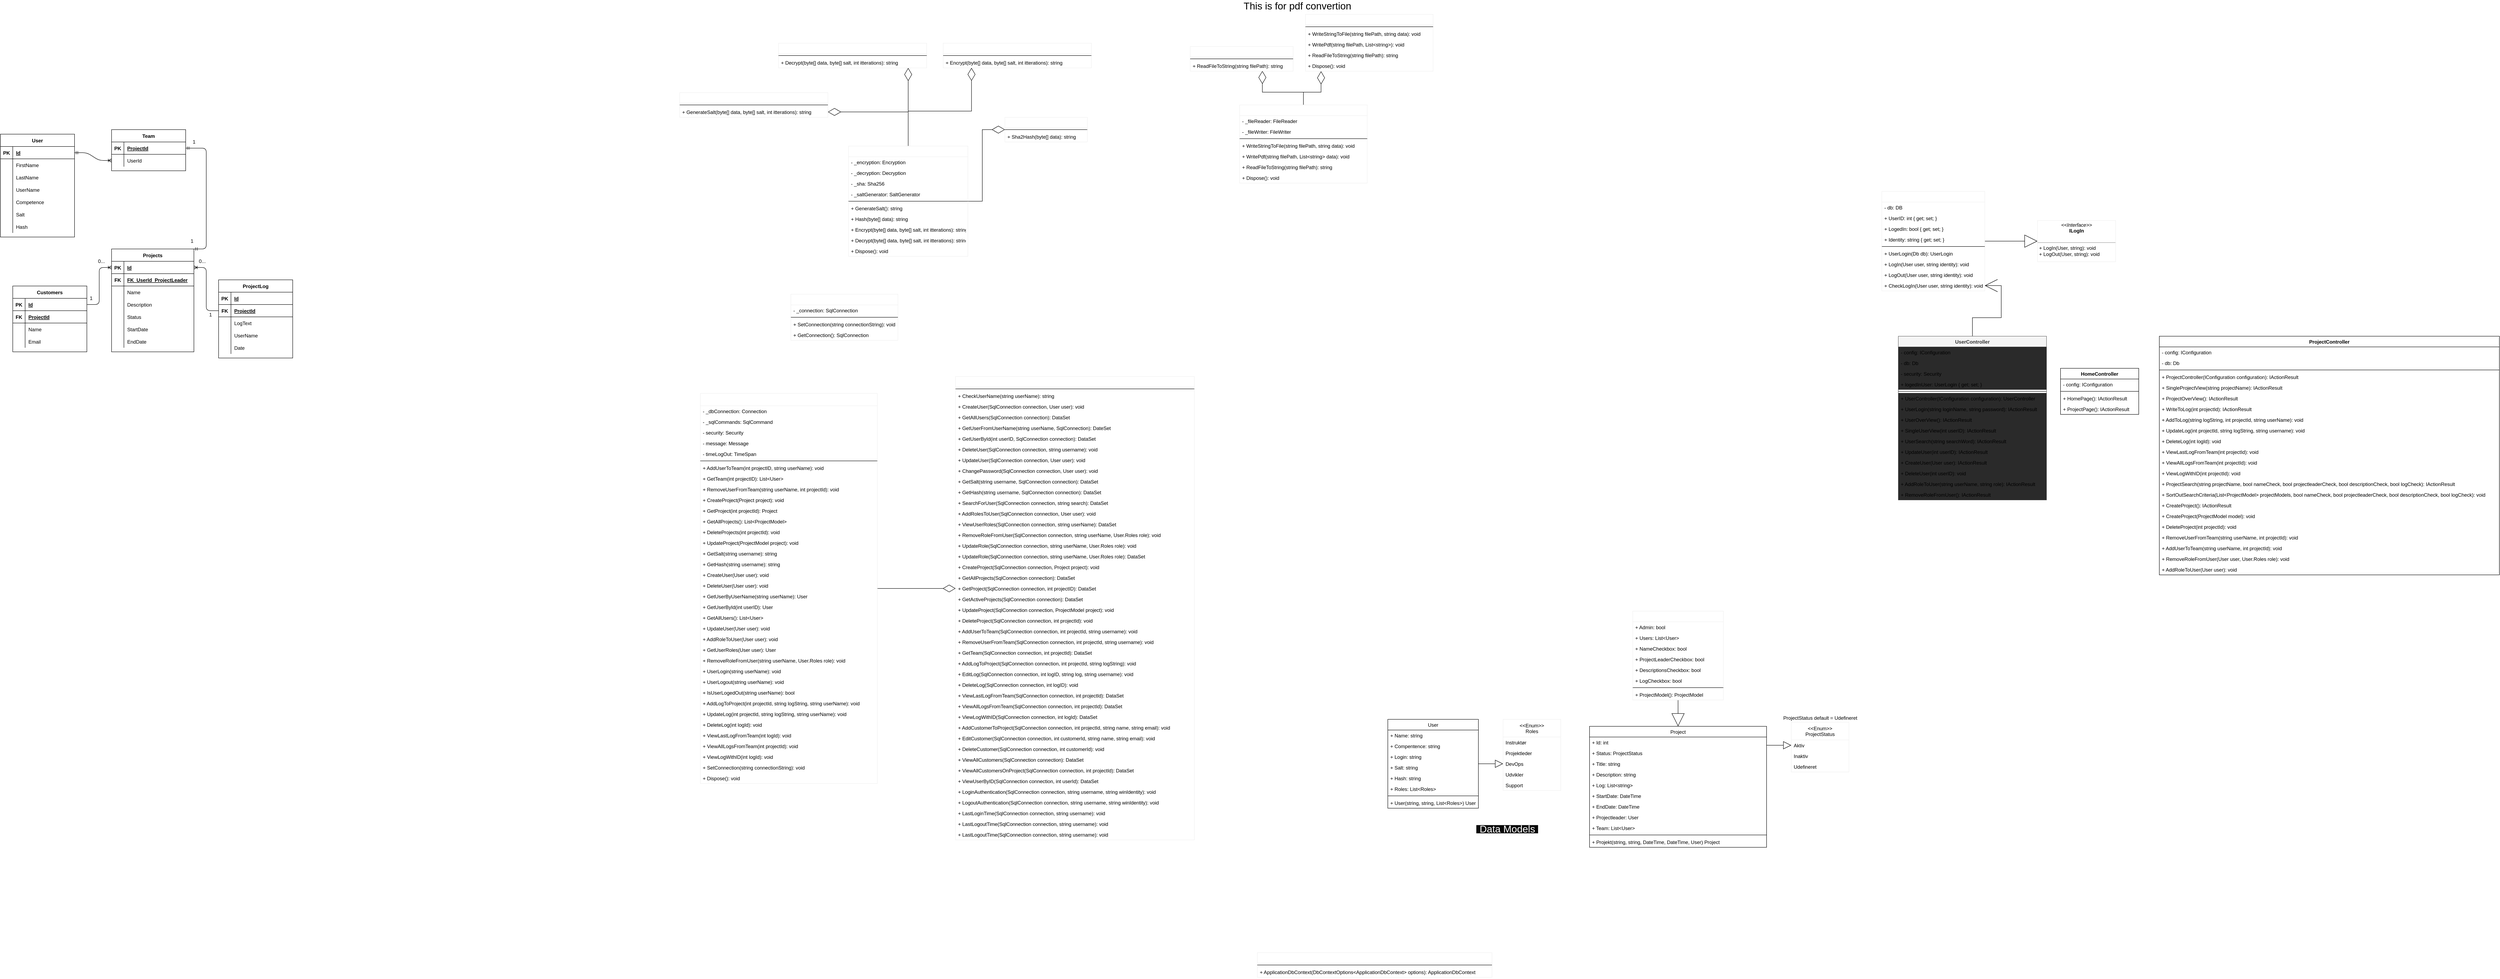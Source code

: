 <mxfile version="14.4.3" type="device"><diagram id="C5RBs43oDa-KdzZeNtuy" name="Page-1"><mxGraphModel dx="4734" dy="1921" grid="1" gridSize="10" guides="1" tooltips="1" connect="1" arrows="1" fold="1" page="1" pageScale="1" pageWidth="827" pageHeight="1169" background="none" math="0" shadow="0"><root><mxCell id="WIyWlLk6GJQsqaUBKTNV-0"/><mxCell id="WIyWlLk6GJQsqaUBKTNV-1" parent="WIyWlLk6GJQsqaUBKTNV-0"/><mxCell id="A3Kim1B8JuCeyD5dLzjN-47" style="edgeStyle=orthogonalEdgeStyle;rounded=0;orthogonalLoop=1;jettySize=auto;html=1;entryX=0;entryY=0.5;entryDx=0;entryDy=0;endArrow=block;endFill=0;endSize=17;" parent="WIyWlLk6GJQsqaUBKTNV-1" source="zkfFHV4jXpPFQw0GAbJ--0" target="R5UYH1D8nergXM3gY13j-4" edge="1"><mxGeometry relative="1" as="geometry"/></mxCell><mxCell id="zkfFHV4jXpPFQw0GAbJ--0" value="User" style="swimlane;fontStyle=0;align=center;verticalAlign=top;childLayout=stackLayout;horizontal=1;startSize=26;horizontalStack=0;resizeParent=1;resizeLast=0;collapsible=1;marginBottom=0;rounded=0;shadow=0;strokeWidth=1;" parent="WIyWlLk6GJQsqaUBKTNV-1" vertex="1"><mxGeometry x="-510" y="953" width="220" height="216" as="geometry"><mxRectangle x="230" y="140" width="160" height="26" as="alternateBounds"/></mxGeometry></mxCell><mxCell id="zkfFHV4jXpPFQw0GAbJ--1" value="+ Name: string" style="text;align=left;verticalAlign=top;spacingLeft=4;spacingRight=4;overflow=hidden;rotatable=0;points=[[0,0.5],[1,0.5]];portConstraint=eastwest;" parent="zkfFHV4jXpPFQw0GAbJ--0" vertex="1"><mxGeometry y="26" width="220" height="26" as="geometry"/></mxCell><mxCell id="A3Kim1B8JuCeyD5dLzjN-35" value="+ Compentence: string" style="text;align=left;verticalAlign=top;spacingLeft=4;spacingRight=4;overflow=hidden;rotatable=0;points=[[0,0.5],[1,0.5]];portConstraint=eastwest;rounded=0;shadow=0;html=0;" parent="zkfFHV4jXpPFQw0GAbJ--0" vertex="1"><mxGeometry y="52" width="220" height="26" as="geometry"/></mxCell><mxCell id="zkfFHV4jXpPFQw0GAbJ--2" value="+ Login: string" style="text;align=left;verticalAlign=top;spacingLeft=4;spacingRight=4;overflow=hidden;rotatable=0;points=[[0,0.5],[1,0.5]];portConstraint=eastwest;rounded=0;shadow=0;html=0;" parent="zkfFHV4jXpPFQw0GAbJ--0" vertex="1"><mxGeometry y="78" width="220" height="26" as="geometry"/></mxCell><mxCell id="A3Kim1B8JuCeyD5dLzjN-33" value="+ Salt: string" style="text;align=left;verticalAlign=top;spacingLeft=4;spacingRight=4;overflow=hidden;rotatable=0;points=[[0,0.5],[1,0.5]];portConstraint=eastwest;rounded=0;shadow=0;html=0;" parent="zkfFHV4jXpPFQw0GAbJ--0" vertex="1"><mxGeometry y="104" width="220" height="26" as="geometry"/></mxCell><mxCell id="A3Kim1B8JuCeyD5dLzjN-34" value="+ Hash: string" style="text;align=left;verticalAlign=top;spacingLeft=4;spacingRight=4;overflow=hidden;rotatable=0;points=[[0,0.5],[1,0.5]];portConstraint=eastwest;rounded=0;shadow=0;html=0;" parent="zkfFHV4jXpPFQw0GAbJ--0" vertex="1"><mxGeometry y="130" width="220" height="26" as="geometry"/></mxCell><mxCell id="zkfFHV4jXpPFQw0GAbJ--3" value="+ Roles: List&lt;Roles&gt;" style="text;align=left;verticalAlign=top;spacingLeft=4;spacingRight=4;overflow=hidden;rotatable=0;points=[[0,0.5],[1,0.5]];portConstraint=eastwest;rounded=0;shadow=0;html=0;" parent="zkfFHV4jXpPFQw0GAbJ--0" vertex="1"><mxGeometry y="156" width="220" height="26" as="geometry"/></mxCell><mxCell id="zkfFHV4jXpPFQw0GAbJ--4" value="" style="line;html=1;strokeWidth=1;align=left;verticalAlign=middle;spacingTop=-1;spacingLeft=3;spacingRight=3;rotatable=0;labelPosition=right;points=[];portConstraint=eastwest;" parent="zkfFHV4jXpPFQw0GAbJ--0" vertex="1"><mxGeometry y="182" width="220" height="8" as="geometry"/></mxCell><mxCell id="zkfFHV4jXpPFQw0GAbJ--5" value="+ User(string, string, List&lt;Roles&gt;) User" style="text;align=left;verticalAlign=top;spacingLeft=4;spacingRight=4;overflow=hidden;rotatable=0;points=[[0,0.5],[1,0.5]];portConstraint=eastwest;" parent="zkfFHV4jXpPFQw0GAbJ--0" vertex="1"><mxGeometry y="190" width="220" height="26" as="geometry"/></mxCell><mxCell id="zkfFHV4jXpPFQw0GAbJ--6" value="Project" style="swimlane;fontStyle=0;align=center;verticalAlign=top;childLayout=stackLayout;horizontal=1;startSize=26;horizontalStack=0;resizeParent=1;resizeLast=0;collapsible=1;marginBottom=0;rounded=0;shadow=0;strokeWidth=1;" parent="WIyWlLk6GJQsqaUBKTNV-1" vertex="1"><mxGeometry x="-20" y="970" width="430" height="294" as="geometry"><mxRectangle x="130" y="380" width="160" height="26" as="alternateBounds"/></mxGeometry></mxCell><mxCell id="A3Kim1B8JuCeyD5dLzjN-22" value="+ Id: int" style="text;align=left;verticalAlign=top;spacingLeft=4;spacingRight=4;overflow=hidden;rotatable=0;points=[[0,0.5],[1,0.5]];portConstraint=eastwest;" parent="zkfFHV4jXpPFQw0GAbJ--6" vertex="1"><mxGeometry y="26" width="430" height="26" as="geometry"/></mxCell><mxCell id="A3Kim1B8JuCeyD5dLzjN-36" value="+ Status: ProjectStatus" style="text;align=left;verticalAlign=top;spacingLeft=4;spacingRight=4;overflow=hidden;rotatable=0;points=[[0,0.5],[1,0.5]];portConstraint=eastwest;" parent="zkfFHV4jXpPFQw0GAbJ--6" vertex="1"><mxGeometry y="52" width="430" height="26" as="geometry"/></mxCell><mxCell id="zkfFHV4jXpPFQw0GAbJ--7" value="+ Title: string" style="text;align=left;verticalAlign=top;spacingLeft=4;spacingRight=4;overflow=hidden;rotatable=0;points=[[0,0.5],[1,0.5]];portConstraint=eastwest;" parent="zkfFHV4jXpPFQw0GAbJ--6" vertex="1"><mxGeometry y="78" width="430" height="26" as="geometry"/></mxCell><mxCell id="R5UYH1D8nergXM3gY13j-9" value="+ Description: string" style="text;align=left;verticalAlign=top;spacingLeft=4;spacingRight=4;overflow=hidden;rotatable=0;points=[[0,0.5],[1,0.5]];portConstraint=eastwest;" parent="zkfFHV4jXpPFQw0GAbJ--6" vertex="1"><mxGeometry y="104" width="430" height="26" as="geometry"/></mxCell><mxCell id="zkfFHV4jXpPFQw0GAbJ--8" value="+ Log: List&lt;string&gt;" style="text;align=left;verticalAlign=top;spacingLeft=4;spacingRight=4;overflow=hidden;rotatable=0;points=[[0,0.5],[1,0.5]];portConstraint=eastwest;rounded=0;shadow=0;html=0;" parent="zkfFHV4jXpPFQw0GAbJ--6" vertex="1"><mxGeometry y="130" width="430" height="26" as="geometry"/></mxCell><mxCell id="R5UYH1D8nergXM3gY13j-10" value="+ StartDate: DateTime" style="text;align=left;verticalAlign=top;spacingLeft=4;spacingRight=4;overflow=hidden;rotatable=0;points=[[0,0.5],[1,0.5]];portConstraint=eastwest;rounded=0;shadow=0;html=0;" parent="zkfFHV4jXpPFQw0GAbJ--6" vertex="1"><mxGeometry y="156" width="430" height="26" as="geometry"/></mxCell><mxCell id="R5UYH1D8nergXM3gY13j-11" value="+ EndDate: DateTime" style="text;align=left;verticalAlign=top;spacingLeft=4;spacingRight=4;overflow=hidden;rotatable=0;points=[[0,0.5],[1,0.5]];portConstraint=eastwest;rounded=0;shadow=0;html=0;" parent="zkfFHV4jXpPFQw0GAbJ--6" vertex="1"><mxGeometry y="182" width="430" height="26" as="geometry"/></mxCell><mxCell id="R5UYH1D8nergXM3gY13j-12" value="+ Projectleader: User" style="text;align=left;verticalAlign=top;spacingLeft=4;spacingRight=4;overflow=hidden;rotatable=0;points=[[0,0.5],[1,0.5]];portConstraint=eastwest;rounded=0;shadow=0;html=0;" parent="zkfFHV4jXpPFQw0GAbJ--6" vertex="1"><mxGeometry y="208" width="430" height="26" as="geometry"/></mxCell><mxCell id="R5UYH1D8nergXM3gY13j-13" value="+ Team: List&lt;User&gt;" style="text;align=left;verticalAlign=top;spacingLeft=4;spacingRight=4;overflow=hidden;rotatable=0;points=[[0,0.5],[1,0.5]];portConstraint=eastwest;rounded=0;shadow=0;html=0;" parent="zkfFHV4jXpPFQw0GAbJ--6" vertex="1"><mxGeometry y="234" width="430" height="26" as="geometry"/></mxCell><mxCell id="zkfFHV4jXpPFQw0GAbJ--9" value="" style="line;html=1;strokeWidth=1;align=left;verticalAlign=middle;spacingTop=-1;spacingLeft=3;spacingRight=3;rotatable=0;labelPosition=right;points=[];portConstraint=eastwest;" parent="zkfFHV4jXpPFQw0GAbJ--6" vertex="1"><mxGeometry y="260" width="430" height="8" as="geometry"/></mxCell><mxCell id="zkfFHV4jXpPFQw0GAbJ--10" value="+ Projekt(string, string, DateTime, DateTime, User) Project" style="text;align=left;verticalAlign=top;spacingLeft=4;spacingRight=4;overflow=hidden;rotatable=0;points=[[0,0.5],[1,0.5]];portConstraint=eastwest;fontStyle=0" parent="zkfFHV4jXpPFQw0GAbJ--6" vertex="1"><mxGeometry y="268" width="430" height="26" as="geometry"/></mxCell><mxCell id="R5UYH1D8nergXM3gY13j-1" value="&lt;&lt;Enum&gt;&gt;&#10;Roles" style="swimlane;fontStyle=0;childLayout=stackLayout;horizontal=1;startSize=43;fillColor=none;horizontalStack=0;resizeParent=1;resizeParentMax=0;resizeLast=0;collapsible=1;marginBottom=0;strokeColor=#f0f0f0;" parent="WIyWlLk6GJQsqaUBKTNV-1" vertex="1"><mxGeometry x="-230" y="953" width="140" height="173" as="geometry"/></mxCell><mxCell id="R5UYH1D8nergXM3gY13j-2" value="Instruktør" style="text;strokeColor=none;fillColor=none;align=left;verticalAlign=top;spacingLeft=4;spacingRight=4;overflow=hidden;rotatable=0;points=[[0,0.5],[1,0.5]];portConstraint=eastwest;" parent="R5UYH1D8nergXM3gY13j-1" vertex="1"><mxGeometry y="43" width="140" height="26" as="geometry"/></mxCell><mxCell id="R5UYH1D8nergXM3gY13j-3" value="Projektleder" style="text;strokeColor=none;fillColor=none;align=left;verticalAlign=top;spacingLeft=4;spacingRight=4;overflow=hidden;rotatable=0;points=[[0,0.5],[1,0.5]];portConstraint=eastwest;" parent="R5UYH1D8nergXM3gY13j-1" vertex="1"><mxGeometry y="69" width="140" height="26" as="geometry"/></mxCell><mxCell id="R5UYH1D8nergXM3gY13j-4" value="DevOps" style="text;strokeColor=none;fillColor=none;align=left;verticalAlign=top;spacingLeft=4;spacingRight=4;overflow=hidden;rotatable=0;points=[[0,0.5],[1,0.5]];portConstraint=eastwest;" parent="R5UYH1D8nergXM3gY13j-1" vertex="1"><mxGeometry y="95" width="140" height="26" as="geometry"/></mxCell><mxCell id="R5UYH1D8nergXM3gY13j-5" value="Udvikler" style="text;strokeColor=none;fillColor=none;align=left;verticalAlign=top;spacingLeft=4;spacingRight=4;overflow=hidden;rotatable=0;points=[[0,0.5],[1,0.5]];portConstraint=eastwest;" parent="R5UYH1D8nergXM3gY13j-1" vertex="1"><mxGeometry y="121" width="140" height="26" as="geometry"/></mxCell><mxCell id="R5UYH1D8nergXM3gY13j-6" value="Support" style="text;strokeColor=none;fillColor=none;align=left;verticalAlign=top;spacingLeft=4;spacingRight=4;overflow=hidden;rotatable=0;points=[[0,0.5],[1,0.5]];portConstraint=eastwest;" parent="R5UYH1D8nergXM3gY13j-1" vertex="1"><mxGeometry y="147" width="140" height="26" as="geometry"/></mxCell><mxCell id="hV0e0k_V3wz2cm21L7O--189" style="edgeStyle=orthogonalEdgeStyle;rounded=0;orthogonalLoop=1;jettySize=auto;html=1;entryX=1;entryY=0.5;entryDx=0;entryDy=0;endArrow=open;endFill=0;endSize=29;fontColor=#FFFFFF;" parent="WIyWlLk6GJQsqaUBKTNV-1" source="A3Kim1B8JuCeyD5dLzjN-0" target="hV0e0k_V3wz2cm21L7O--134" edge="1"><mxGeometry relative="1" as="geometry"/></mxCell><mxCell id="A3Kim1B8JuCeyD5dLzjN-0" value="UserController" style="swimlane;fontStyle=1;align=center;verticalAlign=top;childLayout=stackLayout;horizontal=1;startSize=26;horizontalStack=0;resizeParent=1;resizeParentMax=0;resizeLast=0;collapsible=1;marginBottom=0;labelBackgroundColor=none;fillColor=#f5f5f5;strokeColor=#666666;fontColor=#333333;" parent="WIyWlLk6GJQsqaUBKTNV-1" vertex="1"><mxGeometry x="730" y="22" width="360" height="398" as="geometry"/></mxCell><mxCell id="A3Kim1B8JuCeyD5dLzjN-1" value="- config: IConfiguration" style="text;strokeColor=none;align=left;verticalAlign=top;spacingLeft=4;spacingRight=4;overflow=hidden;rotatable=0;points=[[0,0.5],[1,0.5]];portConstraint=eastwest;fillColor=#2a2a2a;" parent="A3Kim1B8JuCeyD5dLzjN-0" vertex="1"><mxGeometry y="26" width="360" height="26" as="geometry"/></mxCell><mxCell id="hV0e0k_V3wz2cm21L7O--186" value="- db: Db" style="text;strokeColor=none;align=left;verticalAlign=top;spacingLeft=4;spacingRight=4;overflow=hidden;rotatable=0;points=[[0,0.5],[1,0.5]];portConstraint=eastwest;fillColor=#2a2a2a;" parent="A3Kim1B8JuCeyD5dLzjN-0" vertex="1"><mxGeometry y="52" width="360" height="26" as="geometry"/></mxCell><mxCell id="hV0e0k_V3wz2cm21L7O--187" value="- security: Security" style="text;strokeColor=none;align=left;verticalAlign=top;spacingLeft=4;spacingRight=4;overflow=hidden;rotatable=0;points=[[0,0.5],[1,0.5]];portConstraint=eastwest;fillColor=#2a2a2a;" parent="A3Kim1B8JuCeyD5dLzjN-0" vertex="1"><mxGeometry y="78" width="360" height="26" as="geometry"/></mxCell><mxCell id="hV0e0k_V3wz2cm21L7O--188" value="+ logedInUser: UserLogin { get; set; }" style="text;strokeColor=none;align=left;verticalAlign=top;spacingLeft=4;spacingRight=4;overflow=hidden;rotatable=0;points=[[0,0.5],[1,0.5]];portConstraint=eastwest;fillColor=#2a2a2a;" parent="A3Kim1B8JuCeyD5dLzjN-0" vertex="1"><mxGeometry y="104" width="360" height="26" as="geometry"/></mxCell><mxCell id="A3Kim1B8JuCeyD5dLzjN-2" value="" style="line;strokeWidth=1;align=left;verticalAlign=middle;spacingTop=-1;spacingLeft=3;spacingRight=3;rotatable=0;labelPosition=right;points=[];portConstraint=eastwest;" parent="A3Kim1B8JuCeyD5dLzjN-0" vertex="1"><mxGeometry y="130" width="360" height="8" as="geometry"/></mxCell><mxCell id="hV0e0k_V3wz2cm21L7O--191" value="+ UserController(IConfiguration configuration): UserController" style="text;strokeColor=none;align=left;verticalAlign=top;spacingLeft=4;spacingRight=4;overflow=hidden;rotatable=0;points=[[0,0.5],[1,0.5]];portConstraint=eastwest;fillColor=#2a2a2a;" parent="A3Kim1B8JuCeyD5dLzjN-0" vertex="1"><mxGeometry y="138" width="360" height="26" as="geometry"/></mxCell><mxCell id="A3Kim1B8JuCeyD5dLzjN-3" value="+ UserLogin(string loginName, string password): IActionResult" style="text;strokeColor=none;align=left;verticalAlign=top;spacingLeft=4;spacingRight=4;overflow=hidden;rotatable=0;points=[[0,0.5],[1,0.5]];portConstraint=eastwest;fillColor=#2a2a2a;" parent="A3Kim1B8JuCeyD5dLzjN-0" vertex="1"><mxGeometry y="164" width="360" height="26" as="geometry"/></mxCell><mxCell id="A3Kim1B8JuCeyD5dLzjN-9" value="+ UserOverView(): IActionResult" style="text;strokeColor=none;align=left;verticalAlign=top;spacingLeft=4;spacingRight=4;overflow=hidden;rotatable=0;points=[[0,0.5],[1,0.5]];portConstraint=eastwest;fillColor=#2a2a2a;" parent="A3Kim1B8JuCeyD5dLzjN-0" vertex="1"><mxGeometry y="190" width="360" height="26" as="geometry"/></mxCell><mxCell id="hV0e0k_V3wz2cm21L7O--193" value="+ SingleUserView(int userID): IActionResult" style="text;strokeColor=none;align=left;verticalAlign=top;spacingLeft=4;spacingRight=4;overflow=hidden;rotatable=0;points=[[0,0.5],[1,0.5]];portConstraint=eastwest;fillColor=#2a2a2a;" parent="A3Kim1B8JuCeyD5dLzjN-0" vertex="1"><mxGeometry y="216" width="360" height="26" as="geometry"/></mxCell><mxCell id="hV0e0k_V3wz2cm21L7O--194" value="+ UserSearch(string searchWord): IActionResult" style="text;strokeColor=none;align=left;verticalAlign=top;spacingLeft=4;spacingRight=4;overflow=hidden;rotatable=0;points=[[0,0.5],[1,0.5]];portConstraint=eastwest;fillColor=#2a2a2a;" parent="A3Kim1B8JuCeyD5dLzjN-0" vertex="1"><mxGeometry y="242" width="360" height="26" as="geometry"/></mxCell><mxCell id="hV0e0k_V3wz2cm21L7O--195" value="+ UpdateUser(int userID): IActionResult" style="text;strokeColor=none;align=left;verticalAlign=top;spacingLeft=4;spacingRight=4;overflow=hidden;rotatable=0;points=[[0,0.5],[1,0.5]];portConstraint=eastwest;fillColor=#2a2a2a;" parent="A3Kim1B8JuCeyD5dLzjN-0" vertex="1"><mxGeometry y="268" width="360" height="26" as="geometry"/></mxCell><mxCell id="hV0e0k_V3wz2cm21L7O--196" value="+ CreateUser(User user): IActionResult" style="text;strokeColor=none;align=left;verticalAlign=top;spacingLeft=4;spacingRight=4;overflow=hidden;rotatable=0;points=[[0,0.5],[1,0.5]];portConstraint=eastwest;fillColor=#2a2a2a;" parent="A3Kim1B8JuCeyD5dLzjN-0" vertex="1"><mxGeometry y="294" width="360" height="26" as="geometry"/></mxCell><mxCell id="hV0e0k_V3wz2cm21L7O--192" value="+ DeleteUser(int userID): void" style="text;strokeColor=none;align=left;verticalAlign=top;spacingLeft=4;spacingRight=4;overflow=hidden;rotatable=0;points=[[0,0.5],[1,0.5]];portConstraint=eastwest;fillColor=#2a2a2a;" parent="A3Kim1B8JuCeyD5dLzjN-0" vertex="1"><mxGeometry y="320" width="360" height="26" as="geometry"/></mxCell><mxCell id="hV0e0k_V3wz2cm21L7O--197" value="+ AddRoleToUser(string userName, string role): IActionResult" style="text;strokeColor=none;align=left;verticalAlign=top;spacingLeft=4;spacingRight=4;overflow=hidden;rotatable=0;points=[[0,0.5],[1,0.5]];portConstraint=eastwest;fillColor=#2a2a2a;" parent="A3Kim1B8JuCeyD5dLzjN-0" vertex="1"><mxGeometry y="346" width="360" height="26" as="geometry"/></mxCell><mxCell id="hV0e0k_V3wz2cm21L7O--198" value="+ RemoveRoleFromUser(): IActionResult" style="text;strokeColor=none;align=left;verticalAlign=top;spacingLeft=4;spacingRight=4;overflow=hidden;rotatable=0;points=[[0,0.5],[1,0.5]];portConstraint=eastwest;fillColor=#2a2a2a;" parent="A3Kim1B8JuCeyD5dLzjN-0" vertex="1"><mxGeometry y="372" width="360" height="26" as="geometry"/></mxCell><mxCell id="A3Kim1B8JuCeyD5dLzjN-4" value="HomeController" style="swimlane;fontStyle=1;align=center;verticalAlign=top;childLayout=stackLayout;horizontal=1;startSize=26;horizontalStack=0;resizeParent=1;resizeParentMax=0;resizeLast=0;collapsible=1;marginBottom=0;" parent="WIyWlLk6GJQsqaUBKTNV-1" vertex="1"><mxGeometry x="1124" y="100" width="190" height="112" as="geometry"/></mxCell><mxCell id="A3Kim1B8JuCeyD5dLzjN-5" value="- config: IConfiguration" style="text;strokeColor=none;fillColor=none;align=left;verticalAlign=top;spacingLeft=4;spacingRight=4;overflow=hidden;rotatable=0;points=[[0,0.5],[1,0.5]];portConstraint=eastwest;" parent="A3Kim1B8JuCeyD5dLzjN-4" vertex="1"><mxGeometry y="26" width="190" height="26" as="geometry"/></mxCell><mxCell id="A3Kim1B8JuCeyD5dLzjN-6" value="" style="line;strokeWidth=1;fillColor=none;align=left;verticalAlign=middle;spacingTop=-1;spacingLeft=3;spacingRight=3;rotatable=0;labelPosition=right;points=[];portConstraint=eastwest;" parent="A3Kim1B8JuCeyD5dLzjN-4" vertex="1"><mxGeometry y="52" width="190" height="8" as="geometry"/></mxCell><mxCell id="A3Kim1B8JuCeyD5dLzjN-7" value="+ HomePage(): IActionResult" style="text;strokeColor=none;fillColor=none;align=left;verticalAlign=top;spacingLeft=4;spacingRight=4;overflow=hidden;rotatable=0;points=[[0,0.5],[1,0.5]];portConstraint=eastwest;" parent="A3Kim1B8JuCeyD5dLzjN-4" vertex="1"><mxGeometry y="60" width="190" height="26" as="geometry"/></mxCell><mxCell id="A3Kim1B8JuCeyD5dLzjN-8" value="+ ProjectPage(): IActionResult" style="text;strokeColor=none;fillColor=none;align=left;verticalAlign=top;spacingLeft=4;spacingRight=4;overflow=hidden;rotatable=0;points=[[0,0.5],[1,0.5]];portConstraint=eastwest;" parent="A3Kim1B8JuCeyD5dLzjN-4" vertex="1"><mxGeometry y="86" width="190" height="26" as="geometry"/></mxCell><mxCell id="A3Kim1B8JuCeyD5dLzjN-23" value="ProjectController" style="swimlane;fontStyle=1;align=center;verticalAlign=top;childLayout=stackLayout;horizontal=1;startSize=26;horizontalStack=0;resizeParent=1;resizeParentMax=0;resizeLast=0;collapsible=1;marginBottom=0;" parent="WIyWlLk6GJQsqaUBKTNV-1" vertex="1"><mxGeometry x="1364" y="22" width="826" height="580" as="geometry"/></mxCell><mxCell id="A3Kim1B8JuCeyD5dLzjN-24" value="- config: IConfiguration" style="text;strokeColor=none;fillColor=none;align=left;verticalAlign=top;spacingLeft=4;spacingRight=4;overflow=hidden;rotatable=0;points=[[0,0.5],[1,0.5]];portConstraint=eastwest;" parent="A3Kim1B8JuCeyD5dLzjN-23" vertex="1"><mxGeometry y="26" width="826" height="26" as="geometry"/></mxCell><mxCell id="R9j9KNR4AUQp2uS2lEHc-0" value="- db: Db" style="text;strokeColor=none;fillColor=none;align=left;verticalAlign=top;spacingLeft=4;spacingRight=4;overflow=hidden;rotatable=0;points=[[0,0.5],[1,0.5]];portConstraint=eastwest;" parent="A3Kim1B8JuCeyD5dLzjN-23" vertex="1"><mxGeometry y="52" width="826" height="26" as="geometry"/></mxCell><mxCell id="A3Kim1B8JuCeyD5dLzjN-25" value="" style="line;strokeWidth=1;fillColor=none;align=left;verticalAlign=middle;spacingTop=-1;spacingLeft=3;spacingRight=3;rotatable=0;labelPosition=right;points=[];portConstraint=eastwest;" parent="A3Kim1B8JuCeyD5dLzjN-23" vertex="1"><mxGeometry y="78" width="826" height="8" as="geometry"/></mxCell><mxCell id="A3Kim1B8JuCeyD5dLzjN-27" value="+ ProjectController(IConfiguration configuration): IActionResult" style="text;strokeColor=none;fillColor=none;align=left;verticalAlign=top;spacingLeft=4;spacingRight=4;overflow=hidden;rotatable=0;points=[[0,0.5],[1,0.5]];portConstraint=eastwest;" parent="A3Kim1B8JuCeyD5dLzjN-23" vertex="1"><mxGeometry y="86" width="826" height="26" as="geometry"/></mxCell><mxCell id="A3Kim1B8JuCeyD5dLzjN-26" value="+ SingleProjectView(string projectName): IActionResult" style="text;strokeColor=none;fillColor=none;align=left;verticalAlign=top;spacingLeft=4;spacingRight=4;overflow=hidden;rotatable=0;points=[[0,0.5],[1,0.5]];portConstraint=eastwest;" parent="A3Kim1B8JuCeyD5dLzjN-23" vertex="1"><mxGeometry y="112" width="826" height="26" as="geometry"/></mxCell><mxCell id="A3Kim1B8JuCeyD5dLzjN-30" value="+ ProjectOverView(): IActionResult" style="text;strokeColor=none;fillColor=none;align=left;verticalAlign=top;spacingLeft=4;spacingRight=4;overflow=hidden;rotatable=0;points=[[0,0.5],[1,0.5]];portConstraint=eastwest;" parent="A3Kim1B8JuCeyD5dLzjN-23" vertex="1"><mxGeometry y="138" width="826" height="26" as="geometry"/></mxCell><mxCell id="A3Kim1B8JuCeyD5dLzjN-29" value="+ WriteToLog(int projectId): IActionResult" style="text;strokeColor=none;fillColor=none;align=left;verticalAlign=top;spacingLeft=4;spacingRight=4;overflow=hidden;rotatable=0;points=[[0,0.5],[1,0.5]];portConstraint=eastwest;" parent="A3Kim1B8JuCeyD5dLzjN-23" vertex="1"><mxGeometry y="164" width="826" height="26" as="geometry"/></mxCell><mxCell id="A3Kim1B8JuCeyD5dLzjN-31" value="+ AddToLog(string logString, int projectId, string userName): void" style="text;strokeColor=none;fillColor=none;align=left;verticalAlign=top;spacingLeft=4;spacingRight=4;overflow=hidden;rotatable=0;points=[[0,0.5],[1,0.5]];portConstraint=eastwest;" parent="A3Kim1B8JuCeyD5dLzjN-23" vertex="1"><mxGeometry y="190" width="826" height="26" as="geometry"/></mxCell><mxCell id="A3Kim1B8JuCeyD5dLzjN-32" value="+ UpdateLog(int projectId, string logString, string username): void" style="text;strokeColor=none;fillColor=none;align=left;verticalAlign=top;spacingLeft=4;spacingRight=4;overflow=hidden;rotatable=0;points=[[0,0.5],[1,0.5]];portConstraint=eastwest;" parent="A3Kim1B8JuCeyD5dLzjN-23" vertex="1"><mxGeometry y="216" width="826" height="26" as="geometry"/></mxCell><mxCell id="R9j9KNR4AUQp2uS2lEHc-1" value="+ DeleteLog(int logId): void" style="text;strokeColor=none;fillColor=none;align=left;verticalAlign=top;spacingLeft=4;spacingRight=4;overflow=hidden;rotatable=0;points=[[0,0.5],[1,0.5]];portConstraint=eastwest;" parent="A3Kim1B8JuCeyD5dLzjN-23" vertex="1"><mxGeometry y="242" width="826" height="26" as="geometry"/></mxCell><mxCell id="R9j9KNR4AUQp2uS2lEHc-2" value="+ ViewLastLogFromTeam(int projectId): void" style="text;strokeColor=none;fillColor=none;align=left;verticalAlign=top;spacingLeft=4;spacingRight=4;overflow=hidden;rotatable=0;points=[[0,0.5],[1,0.5]];portConstraint=eastwest;" parent="A3Kim1B8JuCeyD5dLzjN-23" vertex="1"><mxGeometry y="268" width="826" height="26" as="geometry"/></mxCell><mxCell id="R9j9KNR4AUQp2uS2lEHc-3" value="+ ViewAllLogsFromTeam(int projectId): void" style="text;strokeColor=none;fillColor=none;align=left;verticalAlign=top;spacingLeft=4;spacingRight=4;overflow=hidden;rotatable=0;points=[[0,0.5],[1,0.5]];portConstraint=eastwest;" parent="A3Kim1B8JuCeyD5dLzjN-23" vertex="1"><mxGeometry y="294" width="826" height="26" as="geometry"/></mxCell><mxCell id="R9j9KNR4AUQp2uS2lEHc-4" value="+ ViewLogWithID(int projectId): void" style="text;strokeColor=none;fillColor=none;align=left;verticalAlign=top;spacingLeft=4;spacingRight=4;overflow=hidden;rotatable=0;points=[[0,0.5],[1,0.5]];portConstraint=eastwest;" parent="A3Kim1B8JuCeyD5dLzjN-23" vertex="1"><mxGeometry y="320" width="826" height="26" as="geometry"/></mxCell><mxCell id="R9j9KNR4AUQp2uS2lEHc-5" value="+ ProjectSearch(string projectName, bool nameCheck, bool projectleaderCheck, bool descriptionCheck, bool logCheck): IActionResult" style="text;strokeColor=none;fillColor=none;align=left;verticalAlign=top;spacingLeft=4;spacingRight=4;overflow=hidden;rotatable=0;points=[[0,0.5],[1,0.5]];portConstraint=eastwest;" parent="A3Kim1B8JuCeyD5dLzjN-23" vertex="1"><mxGeometry y="346" width="826" height="26" as="geometry"/></mxCell><mxCell id="R9j9KNR4AUQp2uS2lEHc-6" value="+ SortOutSearchCriteria(List&lt;ProjectModel&gt; projectModels, bool nameCheck, bool projectleaderCheck, bool descriptionCheck, bool logCheck): void" style="text;strokeColor=none;fillColor=none;align=left;verticalAlign=top;spacingLeft=4;spacingRight=4;overflow=hidden;rotatable=0;points=[[0,0.5],[1,0.5]];portConstraint=eastwest;" parent="A3Kim1B8JuCeyD5dLzjN-23" vertex="1"><mxGeometry y="372" width="826" height="26" as="geometry"/></mxCell><mxCell id="R9j9KNR4AUQp2uS2lEHc-8" value="+ CreateProject(): IActionResult" style="text;strokeColor=none;fillColor=none;align=left;verticalAlign=top;spacingLeft=4;spacingRight=4;overflow=hidden;rotatable=0;points=[[0,0.5],[1,0.5]];portConstraint=eastwest;" parent="A3Kim1B8JuCeyD5dLzjN-23" vertex="1"><mxGeometry y="398" width="826" height="26" as="geometry"/></mxCell><mxCell id="R9j9KNR4AUQp2uS2lEHc-7" value="+ CreateProject(ProjectModel model): void" style="text;strokeColor=none;fillColor=none;align=left;verticalAlign=top;spacingLeft=4;spacingRight=4;overflow=hidden;rotatable=0;points=[[0,0.5],[1,0.5]];portConstraint=eastwest;" parent="A3Kim1B8JuCeyD5dLzjN-23" vertex="1"><mxGeometry y="424" width="826" height="26" as="geometry"/></mxCell><mxCell id="R9j9KNR4AUQp2uS2lEHc-9" value="+ DeleteProject(int projectId): void" style="text;strokeColor=none;fillColor=none;align=left;verticalAlign=top;spacingLeft=4;spacingRight=4;overflow=hidden;rotatable=0;points=[[0,0.5],[1,0.5]];portConstraint=eastwest;" parent="A3Kim1B8JuCeyD5dLzjN-23" vertex="1"><mxGeometry y="450" width="826" height="26" as="geometry"/></mxCell><mxCell id="R9j9KNR4AUQp2uS2lEHc-10" value="+ RemoveUserFromTeam(string userName, int projectId): void" style="text;strokeColor=none;fillColor=none;align=left;verticalAlign=top;spacingLeft=4;spacingRight=4;overflow=hidden;rotatable=0;points=[[0,0.5],[1,0.5]];portConstraint=eastwest;" parent="A3Kim1B8JuCeyD5dLzjN-23" vertex="1"><mxGeometry y="476" width="826" height="26" as="geometry"/></mxCell><mxCell id="R9j9KNR4AUQp2uS2lEHc-11" value="+ AddUserToTeam(string userName, int projectId): void" style="text;strokeColor=none;fillColor=none;align=left;verticalAlign=top;spacingLeft=4;spacingRight=4;overflow=hidden;rotatable=0;points=[[0,0.5],[1,0.5]];portConstraint=eastwest;" parent="A3Kim1B8JuCeyD5dLzjN-23" vertex="1"><mxGeometry y="502" width="826" height="26" as="geometry"/></mxCell><mxCell id="R9j9KNR4AUQp2uS2lEHc-12" value="+ RemoveRoleFromUser(User user, User.Roles role): void" style="text;strokeColor=none;fillColor=none;align=left;verticalAlign=top;spacingLeft=4;spacingRight=4;overflow=hidden;rotatable=0;points=[[0,0.5],[1,0.5]];portConstraint=eastwest;" parent="A3Kim1B8JuCeyD5dLzjN-23" vertex="1"><mxGeometry y="528" width="826" height="26" as="geometry"/></mxCell><mxCell id="R9j9KNR4AUQp2uS2lEHc-13" value="+ AddRoleToUser(User user): void" style="text;strokeColor=none;fillColor=none;align=left;verticalAlign=top;spacingLeft=4;spacingRight=4;overflow=hidden;rotatable=0;points=[[0,0.5],[1,0.5]];portConstraint=eastwest;" parent="A3Kim1B8JuCeyD5dLzjN-23" vertex="1"><mxGeometry y="554" width="826" height="26" as="geometry"/></mxCell><mxCell id="A3Kim1B8JuCeyD5dLzjN-37" value="&lt;&lt;Enum&gt;&gt;&#10;ProjectStatus" style="swimlane;fontStyle=0;childLayout=stackLayout;horizontal=1;startSize=43;fillColor=none;horizontalStack=0;resizeParent=1;resizeParentMax=0;resizeLast=0;collapsible=1;marginBottom=0;strokeColor=#f0f0f0;" parent="WIyWlLk6GJQsqaUBKTNV-1" vertex="1"><mxGeometry x="470" y="960" width="140" height="121" as="geometry"/></mxCell><mxCell id="A3Kim1B8JuCeyD5dLzjN-38" value="Aktiv" style="text;strokeColor=none;fillColor=none;align=left;verticalAlign=top;spacingLeft=4;spacingRight=4;overflow=hidden;rotatable=0;points=[[0,0.5],[1,0.5]];portConstraint=eastwest;" parent="A3Kim1B8JuCeyD5dLzjN-37" vertex="1"><mxGeometry y="43" width="140" height="26" as="geometry"/></mxCell><mxCell id="A3Kim1B8JuCeyD5dLzjN-39" value="Inaktiv" style="text;strokeColor=none;fillColor=none;align=left;verticalAlign=top;spacingLeft=4;spacingRight=4;overflow=hidden;rotatable=0;points=[[0,0.5],[1,0.5]];portConstraint=eastwest;" parent="A3Kim1B8JuCeyD5dLzjN-37" vertex="1"><mxGeometry y="69" width="140" height="26" as="geometry"/></mxCell><mxCell id="A3Kim1B8JuCeyD5dLzjN-44" value="Udefineret" style="text;strokeColor=none;fillColor=none;align=left;verticalAlign=top;spacingLeft=4;spacingRight=4;overflow=hidden;rotatable=0;points=[[0,0.5],[1,0.5]];portConstraint=eastwest;" parent="A3Kim1B8JuCeyD5dLzjN-37" vertex="1"><mxGeometry y="95" width="140" height="26" as="geometry"/></mxCell><mxCell id="A3Kim1B8JuCeyD5dLzjN-43" style="edgeStyle=orthogonalEdgeStyle;rounded=0;orthogonalLoop=1;jettySize=auto;html=1;entryX=0;entryY=0.5;entryDx=0;entryDy=0;endArrow=block;endFill=0;endSize=17;" parent="WIyWlLk6GJQsqaUBKTNV-1" source="A3Kim1B8JuCeyD5dLzjN-22" target="A3Kim1B8JuCeyD5dLzjN-38" edge="1"><mxGeometry relative="1" as="geometry"><Array as="points"><mxPoint x="430" y="1016"/><mxPoint x="430" y="1016"/></Array></mxGeometry></mxCell><mxCell id="A3Kim1B8JuCeyD5dLzjN-45" value="ProjectStatus default = Udefineret" style="text;html=1;align=center;verticalAlign=middle;resizable=0;points=[];autosize=1;" parent="WIyWlLk6GJQsqaUBKTNV-1" vertex="1"><mxGeometry x="440" y="940" width="200" height="20" as="geometry"/></mxCell><mxCell id="hV0e0k_V3wz2cm21L7O--10" value="Connection" style="swimlane;fontStyle=1;align=center;verticalAlign=top;childLayout=stackLayout;horizontal=1;startSize=26;horizontalStack=0;resizeParent=1;resizeParentMax=0;resizeLast=0;collapsible=1;marginBottom=0;strokeColor=#f0f0f0;gradientColor=none;fontColor=#FFFFFF;" parent="WIyWlLk6GJQsqaUBKTNV-1" vertex="1"><mxGeometry x="-1960" y="-80" width="260" height="112" as="geometry"/></mxCell><mxCell id="hV0e0k_V3wz2cm21L7O--11" value="- _connection: SqlConnection" style="text;strokeColor=none;fillColor=none;align=left;verticalAlign=top;spacingLeft=4;spacingRight=4;overflow=hidden;rotatable=0;points=[[0,0.5],[1,0.5]];portConstraint=eastwest;" parent="hV0e0k_V3wz2cm21L7O--10" vertex="1"><mxGeometry y="26" width="260" height="26" as="geometry"/></mxCell><mxCell id="hV0e0k_V3wz2cm21L7O--12" value="" style="line;strokeWidth=1;fillColor=none;align=left;verticalAlign=middle;spacingTop=-1;spacingLeft=3;spacingRight=3;rotatable=0;labelPosition=right;points=[];portConstraint=eastwest;" parent="hV0e0k_V3wz2cm21L7O--10" vertex="1"><mxGeometry y="52" width="260" height="8" as="geometry"/></mxCell><mxCell id="hV0e0k_V3wz2cm21L7O--15" value="+ SetConnection(string connectionString): void" style="text;strokeColor=none;fillColor=none;align=left;verticalAlign=top;spacingLeft=4;spacingRight=4;overflow=hidden;rotatable=0;points=[[0,0.5],[1,0.5]];portConstraint=eastwest;" parent="hV0e0k_V3wz2cm21L7O--10" vertex="1"><mxGeometry y="60" width="260" height="26" as="geometry"/></mxCell><mxCell id="hV0e0k_V3wz2cm21L7O--13" value="+ GetConnection(): SqlConnection" style="text;strokeColor=none;fillColor=none;align=left;verticalAlign=top;spacingLeft=4;spacingRight=4;overflow=hidden;rotatable=0;points=[[0,0.5],[1,0.5]];portConstraint=eastwest;" parent="hV0e0k_V3wz2cm21L7O--10" vertex="1"><mxGeometry y="86" width="260" height="26" as="geometry"/></mxCell><mxCell id="hV0e0k_V3wz2cm21L7O--16" value="SqlCommunication" style="swimlane;fontStyle=1;align=center;verticalAlign=top;childLayout=stackLayout;horizontal=1;startSize=26;horizontalStack=0;resizeParent=1;resizeParentMax=0;resizeLast=0;collapsible=1;marginBottom=0;strokeColor=#f0f0f0;gradientColor=none;fontColor=#FFFFFF;" parent="WIyWlLk6GJQsqaUBKTNV-1" vertex="1"><mxGeometry x="-1560" y="120" width="580" height="1126" as="geometry"/></mxCell><mxCell id="hV0e0k_V3wz2cm21L7O--18" value="" style="line;strokeWidth=1;fillColor=none;align=left;verticalAlign=middle;spacingTop=-1;spacingLeft=3;spacingRight=3;rotatable=0;labelPosition=right;points=[];portConstraint=eastwest;" parent="hV0e0k_V3wz2cm21L7O--16" vertex="1"><mxGeometry y="26" width="580" height="8" as="geometry"/></mxCell><mxCell id="hV0e0k_V3wz2cm21L7O--19" value="+ CheckUserName(string userName): string" style="text;strokeColor=none;fillColor=none;align=left;verticalAlign=top;spacingLeft=4;spacingRight=4;overflow=hidden;rotatable=0;points=[[0,0.5],[1,0.5]];portConstraint=eastwest;" parent="hV0e0k_V3wz2cm21L7O--16" vertex="1"><mxGeometry y="34" width="580" height="26" as="geometry"/></mxCell><mxCell id="hV0e0k_V3wz2cm21L7O--24" value="+ CreateUser(SqlConnection connection, User user): void" style="text;strokeColor=none;fillColor=none;align=left;verticalAlign=top;spacingLeft=4;spacingRight=4;overflow=hidden;rotatable=0;points=[[0,0.5],[1,0.5]];portConstraint=eastwest;" parent="hV0e0k_V3wz2cm21L7O--16" vertex="1"><mxGeometry y="60" width="580" height="26" as="geometry"/></mxCell><mxCell id="hV0e0k_V3wz2cm21L7O--25" value="+ GetAllUsers(SqlConnection connection): DataSet" style="text;strokeColor=none;fillColor=none;align=left;verticalAlign=top;spacingLeft=4;spacingRight=4;overflow=hidden;rotatable=0;points=[[0,0.5],[1,0.5]];portConstraint=eastwest;" parent="hV0e0k_V3wz2cm21L7O--16" vertex="1"><mxGeometry y="86" width="580" height="26" as="geometry"/></mxCell><mxCell id="hV0e0k_V3wz2cm21L7O--26" value="+ GetUserFromUserName(string userName, SqlConnection): DateSet" style="text;strokeColor=none;fillColor=none;align=left;verticalAlign=top;spacingLeft=4;spacingRight=4;overflow=hidden;rotatable=0;points=[[0,0.5],[1,0.5]];portConstraint=eastwest;" parent="hV0e0k_V3wz2cm21L7O--16" vertex="1"><mxGeometry y="112" width="580" height="26" as="geometry"/></mxCell><mxCell id="hV0e0k_V3wz2cm21L7O--27" value="+ GetUserById(int userID, SqlConnection connection): DataSet" style="text;strokeColor=none;fillColor=none;align=left;verticalAlign=top;spacingLeft=4;spacingRight=4;overflow=hidden;rotatable=0;points=[[0,0.5],[1,0.5]];portConstraint=eastwest;" parent="hV0e0k_V3wz2cm21L7O--16" vertex="1"><mxGeometry y="138" width="580" height="26" as="geometry"/></mxCell><mxCell id="hV0e0k_V3wz2cm21L7O--29" value="+ DeleteUser(SqlConnection connection, string username): void" style="text;strokeColor=none;fillColor=none;align=left;verticalAlign=top;spacingLeft=4;spacingRight=4;overflow=hidden;rotatable=0;points=[[0,0.5],[1,0.5]];portConstraint=eastwest;" parent="hV0e0k_V3wz2cm21L7O--16" vertex="1"><mxGeometry y="164" width="580" height="26" as="geometry"/></mxCell><mxCell id="hV0e0k_V3wz2cm21L7O--28" value="+ UpdateUser(SqlConnection connection, User user): void" style="text;strokeColor=none;fillColor=none;align=left;verticalAlign=top;spacingLeft=4;spacingRight=4;overflow=hidden;rotatable=0;points=[[0,0.5],[1,0.5]];portConstraint=eastwest;" parent="hV0e0k_V3wz2cm21L7O--16" vertex="1"><mxGeometry y="190" width="580" height="26" as="geometry"/></mxCell><mxCell id="hV0e0k_V3wz2cm21L7O--31" value="+ ChangePassword(SqlConnection connection, User user): void" style="text;strokeColor=none;fillColor=none;align=left;verticalAlign=top;spacingLeft=4;spacingRight=4;overflow=hidden;rotatable=0;points=[[0,0.5],[1,0.5]];portConstraint=eastwest;" parent="hV0e0k_V3wz2cm21L7O--16" vertex="1"><mxGeometry y="216" width="580" height="26" as="geometry"/></mxCell><mxCell id="hV0e0k_V3wz2cm21L7O--32" value="+ GetSalt(string username, SqlConnection connection): DataSet" style="text;strokeColor=none;fillColor=none;align=left;verticalAlign=top;spacingLeft=4;spacingRight=4;overflow=hidden;rotatable=0;points=[[0,0.5],[1,0.5]];portConstraint=eastwest;" parent="hV0e0k_V3wz2cm21L7O--16" vertex="1"><mxGeometry y="242" width="580" height="26" as="geometry"/></mxCell><mxCell id="hV0e0k_V3wz2cm21L7O--30" value="+ GetHash(string username, SqlConnection connection): DataSet" style="text;strokeColor=none;fillColor=none;align=left;verticalAlign=top;spacingLeft=4;spacingRight=4;overflow=hidden;rotatable=0;points=[[0,0.5],[1,0.5]];portConstraint=eastwest;" parent="hV0e0k_V3wz2cm21L7O--16" vertex="1"><mxGeometry y="268" width="580" height="26" as="geometry"/></mxCell><mxCell id="hV0e0k_V3wz2cm21L7O--34" value="+ SearchForUser(SqlConnection connection, string search): DataSet" style="text;strokeColor=none;fillColor=none;align=left;verticalAlign=top;spacingLeft=4;spacingRight=4;overflow=hidden;rotatable=0;points=[[0,0.5],[1,0.5]];portConstraint=eastwest;" parent="hV0e0k_V3wz2cm21L7O--16" vertex="1"><mxGeometry y="294" width="580" height="26" as="geometry"/></mxCell><mxCell id="hV0e0k_V3wz2cm21L7O--33" value="+ AddRolesToUser(SqlConnection connection, User user): void" style="text;strokeColor=none;fillColor=none;align=left;verticalAlign=top;spacingLeft=4;spacingRight=4;overflow=hidden;rotatable=0;points=[[0,0.5],[1,0.5]];portConstraint=eastwest;" parent="hV0e0k_V3wz2cm21L7O--16" vertex="1"><mxGeometry y="320" width="580" height="26" as="geometry"/></mxCell><mxCell id="hV0e0k_V3wz2cm21L7O--35" value="+ ViewUserRoles(SqlConnection connection, string userName): DataSet" style="text;strokeColor=none;fillColor=none;align=left;verticalAlign=top;spacingLeft=4;spacingRight=4;overflow=hidden;rotatable=0;points=[[0,0.5],[1,0.5]];portConstraint=eastwest;" parent="hV0e0k_V3wz2cm21L7O--16" vertex="1"><mxGeometry y="346" width="580" height="26" as="geometry"/></mxCell><mxCell id="hV0e0k_V3wz2cm21L7O--36" value="+ RemoveRoleFromUser(SqlConnection connection, string userName, User.Roles role): void" style="text;strokeColor=none;fillColor=none;align=left;verticalAlign=top;spacingLeft=4;spacingRight=4;overflow=hidden;rotatable=0;points=[[0,0.5],[1,0.5]];portConstraint=eastwest;" parent="hV0e0k_V3wz2cm21L7O--16" vertex="1"><mxGeometry y="372" width="580" height="26" as="geometry"/></mxCell><mxCell id="hV0e0k_V3wz2cm21L7O--37" value="+ UpdateRole(SqlConnection connection, string userName, User.Roles role): void" style="text;strokeColor=none;fillColor=none;align=left;verticalAlign=top;spacingLeft=4;spacingRight=4;overflow=hidden;rotatable=0;points=[[0,0.5],[1,0.5]];portConstraint=eastwest;" parent="hV0e0k_V3wz2cm21L7O--16" vertex="1"><mxGeometry y="398" width="580" height="26" as="geometry"/></mxCell><mxCell id="hV0e0k_V3wz2cm21L7O--38" value="+ UpdateRole(SqlConnection connection, string userName, User.Roles role): DataSet" style="text;strokeColor=none;fillColor=none;align=left;verticalAlign=top;spacingLeft=4;spacingRight=4;overflow=hidden;rotatable=0;points=[[0,0.5],[1,0.5]];portConstraint=eastwest;" parent="hV0e0k_V3wz2cm21L7O--16" vertex="1"><mxGeometry y="424" width="580" height="26" as="geometry"/></mxCell><mxCell id="hV0e0k_V3wz2cm21L7O--39" value="+ CreateProject(SqlConnection connection, Project project): void" style="text;strokeColor=none;fillColor=none;align=left;verticalAlign=top;spacingLeft=4;spacingRight=4;overflow=hidden;rotatable=0;points=[[0,0.5],[1,0.5]];portConstraint=eastwest;" parent="hV0e0k_V3wz2cm21L7O--16" vertex="1"><mxGeometry y="450" width="580" height="26" as="geometry"/></mxCell><mxCell id="hV0e0k_V3wz2cm21L7O--40" value="+ GetAllProjects(SqlConnection connection): DataSet" style="text;strokeColor=none;fillColor=none;align=left;verticalAlign=top;spacingLeft=4;spacingRight=4;overflow=hidden;rotatable=0;points=[[0,0.5],[1,0.5]];portConstraint=eastwest;" parent="hV0e0k_V3wz2cm21L7O--16" vertex="1"><mxGeometry y="476" width="580" height="26" as="geometry"/></mxCell><mxCell id="hV0e0k_V3wz2cm21L7O--42" value="+ GetProject(SqlConnection connection, int projectID): DataSet" style="text;strokeColor=none;fillColor=none;align=left;verticalAlign=top;spacingLeft=4;spacingRight=4;overflow=hidden;rotatable=0;points=[[0,0.5],[1,0.5]];portConstraint=eastwest;" parent="hV0e0k_V3wz2cm21L7O--16" vertex="1"><mxGeometry y="502" width="580" height="26" as="geometry"/></mxCell><mxCell id="hV0e0k_V3wz2cm21L7O--41" value="+ GetActiveProjects(SqlConnection connection): DataSet" style="text;strokeColor=none;fillColor=none;align=left;verticalAlign=top;spacingLeft=4;spacingRight=4;overflow=hidden;rotatable=0;points=[[0,0.5],[1,0.5]];portConstraint=eastwest;" parent="hV0e0k_V3wz2cm21L7O--16" vertex="1"><mxGeometry y="528" width="580" height="26" as="geometry"/></mxCell><mxCell id="hV0e0k_V3wz2cm21L7O--43" value="+ UpdateProject(SqlConnection connection, ProjectModel project): void" style="text;strokeColor=none;fillColor=none;align=left;verticalAlign=top;spacingLeft=4;spacingRight=4;overflow=hidden;rotatable=0;points=[[0,0.5],[1,0.5]];portConstraint=eastwest;" parent="hV0e0k_V3wz2cm21L7O--16" vertex="1"><mxGeometry y="554" width="580" height="26" as="geometry"/></mxCell><mxCell id="hV0e0k_V3wz2cm21L7O--44" value="+ DeleteProject(SqlConnection connection, int projectId): void" style="text;strokeColor=none;fillColor=none;align=left;verticalAlign=top;spacingLeft=4;spacingRight=4;overflow=hidden;rotatable=0;points=[[0,0.5],[1,0.5]];portConstraint=eastwest;" parent="hV0e0k_V3wz2cm21L7O--16" vertex="1"><mxGeometry y="580" width="580" height="26" as="geometry"/></mxCell><mxCell id="hV0e0k_V3wz2cm21L7O--45" value="+ AddUserToTeam(SqlConnection connection, int projectId, string username): void" style="text;strokeColor=none;fillColor=none;align=left;verticalAlign=top;spacingLeft=4;spacingRight=4;overflow=hidden;rotatable=0;points=[[0,0.5],[1,0.5]];portConstraint=eastwest;" parent="hV0e0k_V3wz2cm21L7O--16" vertex="1"><mxGeometry y="606" width="580" height="26" as="geometry"/></mxCell><mxCell id="hV0e0k_V3wz2cm21L7O--46" value="+ RemoveUserFromTeam(SqlConnection connection, int projectId, string username): void" style="text;strokeColor=none;fillColor=none;align=left;verticalAlign=top;spacingLeft=4;spacingRight=4;overflow=hidden;rotatable=0;points=[[0,0.5],[1,0.5]];portConstraint=eastwest;" parent="hV0e0k_V3wz2cm21L7O--16" vertex="1"><mxGeometry y="632" width="580" height="26" as="geometry"/></mxCell><mxCell id="hV0e0k_V3wz2cm21L7O--47" value="+ GetTeam(SqlConnection connection, int projectId): DataSet" style="text;strokeColor=none;fillColor=none;align=left;verticalAlign=top;spacingLeft=4;spacingRight=4;overflow=hidden;rotatable=0;points=[[0,0.5],[1,0.5]];portConstraint=eastwest;" parent="hV0e0k_V3wz2cm21L7O--16" vertex="1"><mxGeometry y="658" width="580" height="26" as="geometry"/></mxCell><mxCell id="hV0e0k_V3wz2cm21L7O--48" value="+ AddLogToProject(SqlConnection connection, int projectId, string logString): void" style="text;strokeColor=none;fillColor=none;align=left;verticalAlign=top;spacingLeft=4;spacingRight=4;overflow=hidden;rotatable=0;points=[[0,0.5],[1,0.5]];portConstraint=eastwest;" parent="hV0e0k_V3wz2cm21L7O--16" vertex="1"><mxGeometry y="684" width="580" height="26" as="geometry"/></mxCell><mxCell id="hV0e0k_V3wz2cm21L7O--49" value="+ EditLog(SqlConnection connection, int logID, string log, string username): void" style="text;strokeColor=none;fillColor=none;align=left;verticalAlign=top;spacingLeft=4;spacingRight=4;overflow=hidden;rotatable=0;points=[[0,0.5],[1,0.5]];portConstraint=eastwest;" parent="hV0e0k_V3wz2cm21L7O--16" vertex="1"><mxGeometry y="710" width="580" height="26" as="geometry"/></mxCell><mxCell id="hV0e0k_V3wz2cm21L7O--51" value="+ DeleteLog(SqlConnection connection, int logID): void" style="text;strokeColor=none;fillColor=none;align=left;verticalAlign=top;spacingLeft=4;spacingRight=4;overflow=hidden;rotatable=0;points=[[0,0.5],[1,0.5]];portConstraint=eastwest;" parent="hV0e0k_V3wz2cm21L7O--16" vertex="1"><mxGeometry y="736" width="580" height="26" as="geometry"/></mxCell><mxCell id="hV0e0k_V3wz2cm21L7O--50" value="+ ViewLastLogFromTeam(SqlConnection connection, int projectId): DataSet" style="text;strokeColor=none;fillColor=none;align=left;verticalAlign=top;spacingLeft=4;spacingRight=4;overflow=hidden;rotatable=0;points=[[0,0.5],[1,0.5]];portConstraint=eastwest;" parent="hV0e0k_V3wz2cm21L7O--16" vertex="1"><mxGeometry y="762" width="580" height="26" as="geometry"/></mxCell><mxCell id="hV0e0k_V3wz2cm21L7O--52" value="+ ViewAllLogsFromTeam(SqlConnection connection, int projectId): DataSet" style="text;strokeColor=none;fillColor=none;align=left;verticalAlign=top;spacingLeft=4;spacingRight=4;overflow=hidden;rotatable=0;points=[[0,0.5],[1,0.5]];portConstraint=eastwest;" parent="hV0e0k_V3wz2cm21L7O--16" vertex="1"><mxGeometry y="788" width="580" height="26" as="geometry"/></mxCell><mxCell id="hV0e0k_V3wz2cm21L7O--54" value="+ ViewLogWithID(SqlConnection connection, int logId): DataSet" style="text;strokeColor=none;fillColor=none;align=left;verticalAlign=top;spacingLeft=4;spacingRight=4;overflow=hidden;rotatable=0;points=[[0,0.5],[1,0.5]];portConstraint=eastwest;" parent="hV0e0k_V3wz2cm21L7O--16" vertex="1"><mxGeometry y="814" width="580" height="26" as="geometry"/></mxCell><mxCell id="hV0e0k_V3wz2cm21L7O--53" value="+ AddCustomerToProject(SqlConnection connection, int projectId, string name, string email): void" style="text;strokeColor=none;fillColor=none;align=left;verticalAlign=top;spacingLeft=4;spacingRight=4;overflow=hidden;rotatable=0;points=[[0,0.5],[1,0.5]];portConstraint=eastwest;" parent="hV0e0k_V3wz2cm21L7O--16" vertex="1"><mxGeometry y="840" width="580" height="26" as="geometry"/></mxCell><mxCell id="hV0e0k_V3wz2cm21L7O--55" value="+ EditCustomer(SqlConnection connection, int customerId, string name, string email): void" style="text;strokeColor=none;fillColor=none;align=left;verticalAlign=top;spacingLeft=4;spacingRight=4;overflow=hidden;rotatable=0;points=[[0,0.5],[1,0.5]];portConstraint=eastwest;" parent="hV0e0k_V3wz2cm21L7O--16" vertex="1"><mxGeometry y="866" width="580" height="26" as="geometry"/></mxCell><mxCell id="hV0e0k_V3wz2cm21L7O--56" value="+ DeleteCustomer(SqlConnection connection, int customerId): void" style="text;strokeColor=none;fillColor=none;align=left;verticalAlign=top;spacingLeft=4;spacingRight=4;overflow=hidden;rotatable=0;points=[[0,0.5],[1,0.5]];portConstraint=eastwest;" parent="hV0e0k_V3wz2cm21L7O--16" vertex="1"><mxGeometry y="892" width="580" height="26" as="geometry"/></mxCell><mxCell id="hV0e0k_V3wz2cm21L7O--58" value="+ ViewAllCustomers(SqlConnection connection): DataSet" style="text;strokeColor=none;fillColor=none;align=left;verticalAlign=top;spacingLeft=4;spacingRight=4;overflow=hidden;rotatable=0;points=[[0,0.5],[1,0.5]];portConstraint=eastwest;" parent="hV0e0k_V3wz2cm21L7O--16" vertex="1"><mxGeometry y="918" width="580" height="26" as="geometry"/></mxCell><mxCell id="hV0e0k_V3wz2cm21L7O--57" value="+ ViewAllCustomersOnProject(SqlConnection connection, int projectId): DataSet" style="text;strokeColor=none;fillColor=none;align=left;verticalAlign=top;spacingLeft=4;spacingRight=4;overflow=hidden;rotatable=0;points=[[0,0.5],[1,0.5]];portConstraint=eastwest;" parent="hV0e0k_V3wz2cm21L7O--16" vertex="1"><mxGeometry y="944" width="580" height="26" as="geometry"/></mxCell><mxCell id="hV0e0k_V3wz2cm21L7O--59" value="+ ViewUserByID(SqlConnection connection, int userId): DataSet" style="text;strokeColor=none;fillColor=none;align=left;verticalAlign=top;spacingLeft=4;spacingRight=4;overflow=hidden;rotatable=0;points=[[0,0.5],[1,0.5]];portConstraint=eastwest;" parent="hV0e0k_V3wz2cm21L7O--16" vertex="1"><mxGeometry y="970" width="580" height="26" as="geometry"/></mxCell><mxCell id="hV0e0k_V3wz2cm21L7O--60" value="+ LoginAuthentication(SqlConnection connection, string username, string winIdentity): void" style="text;strokeColor=none;fillColor=none;align=left;verticalAlign=top;spacingLeft=4;spacingRight=4;overflow=hidden;rotatable=0;points=[[0,0.5],[1,0.5]];portConstraint=eastwest;" parent="hV0e0k_V3wz2cm21L7O--16" vertex="1"><mxGeometry y="996" width="580" height="26" as="geometry"/></mxCell><mxCell id="hV0e0k_V3wz2cm21L7O--61" value="+ LogoutAuthentication(SqlConnection connection, string username, string winIdentity): void" style="text;strokeColor=none;fillColor=none;align=left;verticalAlign=top;spacingLeft=4;spacingRight=4;overflow=hidden;rotatable=0;points=[[0,0.5],[1,0.5]];portConstraint=eastwest;" parent="hV0e0k_V3wz2cm21L7O--16" vertex="1"><mxGeometry y="1022" width="580" height="26" as="geometry"/></mxCell><mxCell id="hV0e0k_V3wz2cm21L7O--62" value="+ LastLoginTime(SqlConnection connection, string username): void" style="text;strokeColor=none;fillColor=none;align=left;verticalAlign=top;spacingLeft=4;spacingRight=4;overflow=hidden;rotatable=0;points=[[0,0.5],[1,0.5]];portConstraint=eastwest;" parent="hV0e0k_V3wz2cm21L7O--16" vertex="1"><mxGeometry y="1048" width="580" height="26" as="geometry"/></mxCell><mxCell id="hV0e0k_V3wz2cm21L7O--63" value="+ LastLogoutTime(SqlConnection connection, string username): void" style="text;strokeColor=none;fillColor=none;align=left;verticalAlign=top;spacingLeft=4;spacingRight=4;overflow=hidden;rotatable=0;points=[[0,0.5],[1,0.5]];portConstraint=eastwest;" parent="hV0e0k_V3wz2cm21L7O--16" vertex="1"><mxGeometry y="1074" width="580" height="26" as="geometry"/></mxCell><mxCell id="hV0e0k_V3wz2cm21L7O--64" value="+ LastLogoutTime(SqlConnection connection, string username): void" style="text;strokeColor=none;fillColor=none;align=left;verticalAlign=top;spacingLeft=4;spacingRight=4;overflow=hidden;rotatable=0;points=[[0,0.5],[1,0.5]];portConstraint=eastwest;" parent="hV0e0k_V3wz2cm21L7O--16" vertex="1"><mxGeometry y="1100" width="580" height="26" as="geometry"/></mxCell><mxCell id="hV0e0k_V3wz2cm21L7O--120" style="edgeStyle=orthogonalEdgeStyle;rounded=0;orthogonalLoop=1;jettySize=auto;html=1;entryX=0.122;entryY=1.005;entryDx=0;entryDy=0;entryPerimeter=0;endArrow=diamondThin;endFill=0;endSize=29;fontColor=#FFFFFF;" parent="WIyWlLk6GJQsqaUBKTNV-1" source="hV0e0k_V3wz2cm21L7O--20" target="hV0e0k_V3wz2cm21L7O--116" edge="1"><mxGeometry relative="1" as="geometry"/></mxCell><mxCell id="hV0e0k_V3wz2cm21L7O--121" style="edgeStyle=orthogonalEdgeStyle;rounded=0;orthogonalLoop=1;jettySize=auto;html=1;entryX=0.701;entryY=0.973;entryDx=0;entryDy=0;entryPerimeter=0;endArrow=diamondThin;endFill=0;endSize=29;fontColor=#FFFFFF;" parent="WIyWlLk6GJQsqaUBKTNV-1" source="hV0e0k_V3wz2cm21L7O--20" target="hV0e0k_V3wz2cm21L7O--111" edge="1"><mxGeometry relative="1" as="geometry"/></mxCell><mxCell id="hV0e0k_V3wz2cm21L7O--20" value="Files" style="swimlane;fontStyle=1;align=center;verticalAlign=top;childLayout=stackLayout;horizontal=1;startSize=26;horizontalStack=0;resizeParent=1;resizeParentMax=0;resizeLast=0;collapsible=1;marginBottom=0;strokeColor=#f0f0f0;gradientColor=none;fontColor=#FFFFFF;" parent="WIyWlLk6GJQsqaUBKTNV-1" vertex="1"><mxGeometry x="-870" y="-540" width="310" height="190" as="geometry"/></mxCell><mxCell id="hV0e0k_V3wz2cm21L7O--21" value="- _fileReader: FileReader" style="text;strokeColor=none;fillColor=none;align=left;verticalAlign=top;spacingLeft=4;spacingRight=4;overflow=hidden;rotatable=0;points=[[0,0.5],[1,0.5]];portConstraint=eastwest;" parent="hV0e0k_V3wz2cm21L7O--20" vertex="1"><mxGeometry y="26" width="310" height="26" as="geometry"/></mxCell><mxCell id="hV0e0k_V3wz2cm21L7O--103" value="- _fileWriter: FileWriter" style="text;strokeColor=none;fillColor=none;align=left;verticalAlign=top;spacingLeft=4;spacingRight=4;overflow=hidden;rotatable=0;points=[[0,0.5],[1,0.5]];portConstraint=eastwest;" parent="hV0e0k_V3wz2cm21L7O--20" vertex="1"><mxGeometry y="52" width="310" height="26" as="geometry"/></mxCell><mxCell id="hV0e0k_V3wz2cm21L7O--22" value="" style="line;strokeWidth=1;fillColor=none;align=left;verticalAlign=middle;spacingTop=-1;spacingLeft=3;spacingRight=3;rotatable=0;labelPosition=right;points=[];portConstraint=eastwest;" parent="hV0e0k_V3wz2cm21L7O--20" vertex="1"><mxGeometry y="78" width="310" height="8" as="geometry"/></mxCell><mxCell id="hV0e0k_V3wz2cm21L7O--23" value="+ WriteStringToFile(string filePath, string data): void" style="text;strokeColor=none;fillColor=none;align=left;verticalAlign=top;spacingLeft=4;spacingRight=4;overflow=hidden;rotatable=0;points=[[0,0.5],[1,0.5]];portConstraint=eastwest;" parent="hV0e0k_V3wz2cm21L7O--20" vertex="1"><mxGeometry y="86" width="310" height="26" as="geometry"/></mxCell><mxCell id="hV0e0k_V3wz2cm21L7O--105" value="+ WritePdf(string filePath, List&lt;string&gt; data): void" style="text;strokeColor=none;fillColor=none;align=left;verticalAlign=top;spacingLeft=4;spacingRight=4;overflow=hidden;rotatable=0;points=[[0,0.5],[1,0.5]];portConstraint=eastwest;" parent="hV0e0k_V3wz2cm21L7O--20" vertex="1"><mxGeometry y="112" width="310" height="26" as="geometry"/></mxCell><mxCell id="hV0e0k_V3wz2cm21L7O--107" value="+ ReadFileToString(string filePath): string" style="text;strokeColor=none;fillColor=none;align=left;verticalAlign=top;spacingLeft=4;spacingRight=4;overflow=hidden;rotatable=0;points=[[0,0.5],[1,0.5]];portConstraint=eastwest;" parent="hV0e0k_V3wz2cm21L7O--20" vertex="1"><mxGeometry y="138" width="310" height="26" as="geometry"/></mxCell><mxCell id="hV0e0k_V3wz2cm21L7O--106" value="+ Dispose(): void" style="text;strokeColor=none;fillColor=none;align=left;verticalAlign=top;spacingLeft=4;spacingRight=4;overflow=hidden;rotatable=0;points=[[0,0.5],[1,0.5]];portConstraint=eastwest;" parent="hV0e0k_V3wz2cm21L7O--20" vertex="1"><mxGeometry y="164" width="310" height="26" as="geometry"/></mxCell><mxCell id="hV0e0k_V3wz2cm21L7O--102" style="edgeStyle=orthogonalEdgeStyle;rounded=0;orthogonalLoop=1;jettySize=auto;html=1;entryX=0;entryY=0.5;entryDx=0;entryDy=0;fontColor=#FFFFFF;endArrow=diamondThin;endFill=0;endSize=28;" parent="WIyWlLk6GJQsqaUBKTNV-1" source="hV0e0k_V3wz2cm21L7O--65" target="hV0e0k_V3wz2cm21L7O--42" edge="1"><mxGeometry relative="1" as="geometry"/></mxCell><mxCell id="hV0e0k_V3wz2cm21L7O--65" value="Db" style="swimlane;fontStyle=1;align=center;verticalAlign=top;childLayout=stackLayout;horizontal=1;startSize=30;horizontalStack=0;resizeParent=1;resizeParentMax=0;resizeLast=0;collapsible=1;marginBottom=0;strokeColor=#f0f0f0;gradientColor=none;fontColor=#FFFFFF;" parent="WIyWlLk6GJQsqaUBKTNV-1" vertex="1"><mxGeometry x="-2180" y="161" width="430" height="948" as="geometry"/></mxCell><mxCell id="hV0e0k_V3wz2cm21L7O--66" value="- _dbConnection: Connection" style="text;strokeColor=none;fillColor=none;align=left;verticalAlign=top;spacingLeft=4;spacingRight=4;overflow=hidden;rotatable=0;points=[[0,0.5],[1,0.5]];portConstraint=eastwest;" parent="hV0e0k_V3wz2cm21L7O--65" vertex="1"><mxGeometry y="30" width="430" height="26" as="geometry"/></mxCell><mxCell id="hV0e0k_V3wz2cm21L7O--69" value="- _sqlCommands: SqlCommand" style="text;strokeColor=none;fillColor=none;align=left;verticalAlign=top;spacingLeft=4;spacingRight=4;overflow=hidden;rotatable=0;points=[[0,0.5],[1,0.5]];portConstraint=eastwest;" parent="hV0e0k_V3wz2cm21L7O--65" vertex="1"><mxGeometry y="56" width="430" height="26" as="geometry"/></mxCell><mxCell id="hV0e0k_V3wz2cm21L7O--70" value="- security: Security" style="text;strokeColor=none;fillColor=none;align=left;verticalAlign=top;spacingLeft=4;spacingRight=4;overflow=hidden;rotatable=0;points=[[0,0.5],[1,0.5]];portConstraint=eastwest;" parent="hV0e0k_V3wz2cm21L7O--65" vertex="1"><mxGeometry y="82" width="430" height="26" as="geometry"/></mxCell><mxCell id="hV0e0k_V3wz2cm21L7O--71" value="- message: Message" style="text;strokeColor=none;fillColor=none;align=left;verticalAlign=top;spacingLeft=4;spacingRight=4;overflow=hidden;rotatable=0;points=[[0,0.5],[1,0.5]];portConstraint=eastwest;" parent="hV0e0k_V3wz2cm21L7O--65" vertex="1"><mxGeometry y="108" width="430" height="26" as="geometry"/></mxCell><mxCell id="hV0e0k_V3wz2cm21L7O--78" value="- timeLogOut: TimeSpan" style="text;strokeColor=none;fillColor=none;align=left;verticalAlign=top;spacingLeft=4;spacingRight=4;overflow=hidden;rotatable=0;points=[[0,0.5],[1,0.5]];portConstraint=eastwest;" parent="hV0e0k_V3wz2cm21L7O--65" vertex="1"><mxGeometry y="134" width="430" height="26" as="geometry"/></mxCell><mxCell id="hV0e0k_V3wz2cm21L7O--67" value="" style="line;strokeWidth=1;fillColor=none;align=left;verticalAlign=middle;spacingTop=-1;spacingLeft=3;spacingRight=3;rotatable=0;labelPosition=right;points=[];portConstraint=eastwest;" parent="hV0e0k_V3wz2cm21L7O--65" vertex="1"><mxGeometry y="160" width="430" height="8" as="geometry"/></mxCell><mxCell id="hV0e0k_V3wz2cm21L7O--68" value="+ AddUserToTeam(int projectID, string userName): void" style="text;strokeColor=none;fillColor=none;align=left;verticalAlign=top;spacingLeft=4;spacingRight=4;overflow=hidden;rotatable=0;points=[[0,0.5],[1,0.5]];portConstraint=eastwest;" parent="hV0e0k_V3wz2cm21L7O--65" vertex="1"><mxGeometry y="168" width="430" height="26" as="geometry"/></mxCell><mxCell id="hV0e0k_V3wz2cm21L7O--74" value="+ GetTeam(int projectID): List&lt;User&gt;" style="text;strokeColor=none;fillColor=none;align=left;verticalAlign=top;spacingLeft=4;spacingRight=4;overflow=hidden;rotatable=0;points=[[0,0.5],[1,0.5]];portConstraint=eastwest;" parent="hV0e0k_V3wz2cm21L7O--65" vertex="1"><mxGeometry y="194" width="430" height="26" as="geometry"/></mxCell><mxCell id="hV0e0k_V3wz2cm21L7O--75" value="+ RemoveUserFromTeam(string userName, int projectId): void" style="text;strokeColor=none;fillColor=none;align=left;verticalAlign=top;spacingLeft=4;spacingRight=4;overflow=hidden;rotatable=0;points=[[0,0.5],[1,0.5]];portConstraint=eastwest;" parent="hV0e0k_V3wz2cm21L7O--65" vertex="1"><mxGeometry y="220" width="430" height="26" as="geometry"/></mxCell><mxCell id="hV0e0k_V3wz2cm21L7O--76" value="+ CreateProject(Project project): void" style="text;strokeColor=none;fillColor=none;align=left;verticalAlign=top;spacingLeft=4;spacingRight=4;overflow=hidden;rotatable=0;points=[[0,0.5],[1,0.5]];portConstraint=eastwest;" parent="hV0e0k_V3wz2cm21L7O--65" vertex="1"><mxGeometry y="246" width="430" height="26" as="geometry"/></mxCell><mxCell id="hV0e0k_V3wz2cm21L7O--77" value="+ GetProject(int projectId): Project" style="text;strokeColor=none;fillColor=none;align=left;verticalAlign=top;spacingLeft=4;spacingRight=4;overflow=hidden;rotatable=0;points=[[0,0.5],[1,0.5]];portConstraint=eastwest;" parent="hV0e0k_V3wz2cm21L7O--65" vertex="1"><mxGeometry y="272" width="430" height="26" as="geometry"/></mxCell><mxCell id="hV0e0k_V3wz2cm21L7O--73" value="+ GetAllProjects(): List&lt;ProjectModel&gt;" style="text;strokeColor=none;fillColor=none;align=left;verticalAlign=top;spacingLeft=4;spacingRight=4;overflow=hidden;rotatable=0;points=[[0,0.5],[1,0.5]];portConstraint=eastwest;" parent="hV0e0k_V3wz2cm21L7O--65" vertex="1"><mxGeometry y="298" width="430" height="26" as="geometry"/></mxCell><mxCell id="hV0e0k_V3wz2cm21L7O--72" value="+ DeleteProjects(int projectId): void" style="text;strokeColor=none;fillColor=none;align=left;verticalAlign=top;spacingLeft=4;spacingRight=4;overflow=hidden;rotatable=0;points=[[0,0.5],[1,0.5]];portConstraint=eastwest;" parent="hV0e0k_V3wz2cm21L7O--65" vertex="1"><mxGeometry y="324" width="430" height="26" as="geometry"/></mxCell><mxCell id="hV0e0k_V3wz2cm21L7O--81" value="+ UpdateProject(ProjectModel project): void" style="text;strokeColor=none;fillColor=none;align=left;verticalAlign=top;spacingLeft=4;spacingRight=4;overflow=hidden;rotatable=0;points=[[0,0.5],[1,0.5]];portConstraint=eastwest;" parent="hV0e0k_V3wz2cm21L7O--65" vertex="1"><mxGeometry y="350" width="430" height="26" as="geometry"/></mxCell><mxCell id="hV0e0k_V3wz2cm21L7O--80" value="+ GetSalt(string username): string" style="text;strokeColor=none;fillColor=none;align=left;verticalAlign=top;spacingLeft=4;spacingRight=4;overflow=hidden;rotatable=0;points=[[0,0.5],[1,0.5]];portConstraint=eastwest;" parent="hV0e0k_V3wz2cm21L7O--65" vertex="1"><mxGeometry y="376" width="430" height="26" as="geometry"/></mxCell><mxCell id="hV0e0k_V3wz2cm21L7O--79" value="+ GetHash(string username): string" style="text;strokeColor=none;fillColor=none;align=left;verticalAlign=top;spacingLeft=4;spacingRight=4;overflow=hidden;rotatable=0;points=[[0,0.5],[1,0.5]];portConstraint=eastwest;" parent="hV0e0k_V3wz2cm21L7O--65" vertex="1"><mxGeometry y="402" width="430" height="26" as="geometry"/></mxCell><mxCell id="hV0e0k_V3wz2cm21L7O--85" value="+ CreateUser(User user): void" style="text;strokeColor=none;fillColor=none;align=left;verticalAlign=top;spacingLeft=4;spacingRight=4;overflow=hidden;rotatable=0;points=[[0,0.5],[1,0.5]];portConstraint=eastwest;" parent="hV0e0k_V3wz2cm21L7O--65" vertex="1"><mxGeometry y="428" width="430" height="26" as="geometry"/></mxCell><mxCell id="hV0e0k_V3wz2cm21L7O--84" value="+ DeleteUser(User user): void" style="text;strokeColor=none;fillColor=none;align=left;verticalAlign=top;spacingLeft=4;spacingRight=4;overflow=hidden;rotatable=0;points=[[0,0.5],[1,0.5]];portConstraint=eastwest;" parent="hV0e0k_V3wz2cm21L7O--65" vertex="1"><mxGeometry y="454" width="430" height="26" as="geometry"/></mxCell><mxCell id="hV0e0k_V3wz2cm21L7O--83" value="+ GetUserByUserName(string userName): User" style="text;strokeColor=none;fillColor=none;align=left;verticalAlign=top;spacingLeft=4;spacingRight=4;overflow=hidden;rotatable=0;points=[[0,0.5],[1,0.5]];portConstraint=eastwest;" parent="hV0e0k_V3wz2cm21L7O--65" vertex="1"><mxGeometry y="480" width="430" height="26" as="geometry"/></mxCell><mxCell id="hV0e0k_V3wz2cm21L7O--82" value="+ GetUserById(int userID): User" style="text;strokeColor=none;fillColor=none;align=left;verticalAlign=top;spacingLeft=4;spacingRight=4;overflow=hidden;rotatable=0;points=[[0,0.5],[1,0.5]];portConstraint=eastwest;" parent="hV0e0k_V3wz2cm21L7O--65" vertex="1"><mxGeometry y="506" width="430" height="26" as="geometry"/></mxCell><mxCell id="hV0e0k_V3wz2cm21L7O--87" value="+ GetAllUsers(): List&lt;User&gt;" style="text;strokeColor=none;fillColor=none;align=left;verticalAlign=top;spacingLeft=4;spacingRight=4;overflow=hidden;rotatable=0;points=[[0,0.5],[1,0.5]];portConstraint=eastwest;" parent="hV0e0k_V3wz2cm21L7O--65" vertex="1"><mxGeometry y="532" width="430" height="26" as="geometry"/></mxCell><mxCell id="hV0e0k_V3wz2cm21L7O--89" value="+ UpdateUser(User user): void" style="text;strokeColor=none;fillColor=none;align=left;verticalAlign=top;spacingLeft=4;spacingRight=4;overflow=hidden;rotatable=0;points=[[0,0.5],[1,0.5]];portConstraint=eastwest;" parent="hV0e0k_V3wz2cm21L7O--65" vertex="1"><mxGeometry y="558" width="430" height="26" as="geometry"/></mxCell><mxCell id="hV0e0k_V3wz2cm21L7O--91" value="+ AddRoleToUser(User user): void" style="text;strokeColor=none;fillColor=none;align=left;verticalAlign=top;spacingLeft=4;spacingRight=4;overflow=hidden;rotatable=0;points=[[0,0.5],[1,0.5]];portConstraint=eastwest;" parent="hV0e0k_V3wz2cm21L7O--65" vertex="1"><mxGeometry y="584" width="430" height="26" as="geometry"/></mxCell><mxCell id="hV0e0k_V3wz2cm21L7O--90" value="+ GetUserRoles(User user): User" style="text;strokeColor=none;fillColor=none;align=left;verticalAlign=top;spacingLeft=4;spacingRight=4;overflow=hidden;rotatable=0;points=[[0,0.5],[1,0.5]];portConstraint=eastwest;" parent="hV0e0k_V3wz2cm21L7O--65" vertex="1"><mxGeometry y="610" width="430" height="26" as="geometry"/></mxCell><mxCell id="hV0e0k_V3wz2cm21L7O--88" value="+ RemoveRoleFromUser(string userName, User.Roles role): void" style="text;strokeColor=none;fillColor=none;align=left;verticalAlign=top;spacingLeft=4;spacingRight=4;overflow=hidden;rotatable=0;points=[[0,0.5],[1,0.5]];portConstraint=eastwest;" parent="hV0e0k_V3wz2cm21L7O--65" vertex="1"><mxGeometry y="636" width="430" height="26" as="geometry"/></mxCell><mxCell id="hV0e0k_V3wz2cm21L7O--86" value="+ UserLogin(string userName): void" style="text;strokeColor=none;fillColor=none;align=left;verticalAlign=top;spacingLeft=4;spacingRight=4;overflow=hidden;rotatable=0;points=[[0,0.5],[1,0.5]];portConstraint=eastwest;" parent="hV0e0k_V3wz2cm21L7O--65" vertex="1"><mxGeometry y="662" width="430" height="26" as="geometry"/></mxCell><mxCell id="hV0e0k_V3wz2cm21L7O--93" value="+ UserLogout(string userName): void" style="text;strokeColor=none;fillColor=none;align=left;verticalAlign=top;spacingLeft=4;spacingRight=4;overflow=hidden;rotatable=0;points=[[0,0.5],[1,0.5]];portConstraint=eastwest;" parent="hV0e0k_V3wz2cm21L7O--65" vertex="1"><mxGeometry y="688" width="430" height="26" as="geometry"/></mxCell><mxCell id="hV0e0k_V3wz2cm21L7O--92" value="+ IsUserLogedOut(string userName): bool" style="text;strokeColor=none;fillColor=none;align=left;verticalAlign=top;spacingLeft=4;spacingRight=4;overflow=hidden;rotatable=0;points=[[0,0.5],[1,0.5]];portConstraint=eastwest;" parent="hV0e0k_V3wz2cm21L7O--65" vertex="1"><mxGeometry y="714" width="430" height="26" as="geometry"/></mxCell><mxCell id="hV0e0k_V3wz2cm21L7O--94" value="+ AddLogToProject(int projectId, string logString, string userName): void" style="text;strokeColor=none;fillColor=none;align=left;verticalAlign=top;spacingLeft=4;spacingRight=4;overflow=hidden;rotatable=0;points=[[0,0.5],[1,0.5]];portConstraint=eastwest;" parent="hV0e0k_V3wz2cm21L7O--65" vertex="1"><mxGeometry y="740" width="430" height="26" as="geometry"/></mxCell><mxCell id="hV0e0k_V3wz2cm21L7O--95" value="+ UpdateLog(int projectId, string logString, string userName): void" style="text;strokeColor=none;fillColor=none;align=left;verticalAlign=top;spacingLeft=4;spacingRight=4;overflow=hidden;rotatable=0;points=[[0,0.5],[1,0.5]];portConstraint=eastwest;" parent="hV0e0k_V3wz2cm21L7O--65" vertex="1"><mxGeometry y="766" width="430" height="26" as="geometry"/></mxCell><mxCell id="hV0e0k_V3wz2cm21L7O--96" value="+ DeleteLog(int logId): void" style="text;strokeColor=none;fillColor=none;align=left;verticalAlign=top;spacingLeft=4;spacingRight=4;overflow=hidden;rotatable=0;points=[[0,0.5],[1,0.5]];portConstraint=eastwest;" parent="hV0e0k_V3wz2cm21L7O--65" vertex="1"><mxGeometry y="792" width="430" height="26" as="geometry"/></mxCell><mxCell id="hV0e0k_V3wz2cm21L7O--97" value="+ ViewLastLogFromTeam(int logId): void" style="text;strokeColor=none;fillColor=none;align=left;verticalAlign=top;spacingLeft=4;spacingRight=4;overflow=hidden;rotatable=0;points=[[0,0.5],[1,0.5]];portConstraint=eastwest;" parent="hV0e0k_V3wz2cm21L7O--65" vertex="1"><mxGeometry y="818" width="430" height="26" as="geometry"/></mxCell><mxCell id="hV0e0k_V3wz2cm21L7O--98" value="+ ViewAllLogsFromTeam(int projectId): void" style="text;strokeColor=none;fillColor=none;align=left;verticalAlign=top;spacingLeft=4;spacingRight=4;overflow=hidden;rotatable=0;points=[[0,0.5],[1,0.5]];portConstraint=eastwest;" parent="hV0e0k_V3wz2cm21L7O--65" vertex="1"><mxGeometry y="844" width="430" height="26" as="geometry"/></mxCell><mxCell id="hV0e0k_V3wz2cm21L7O--99" value="+ ViewLogWithID(int logId): void" style="text;strokeColor=none;fillColor=none;align=left;verticalAlign=top;spacingLeft=4;spacingRight=4;overflow=hidden;rotatable=0;points=[[0,0.5],[1,0.5]];portConstraint=eastwest;" parent="hV0e0k_V3wz2cm21L7O--65" vertex="1"><mxGeometry y="870" width="430" height="26" as="geometry"/></mxCell><mxCell id="hV0e0k_V3wz2cm21L7O--101" value="+ SetConnection(string connectionString): void" style="text;strokeColor=none;fillColor=none;align=left;verticalAlign=top;spacingLeft=4;spacingRight=4;overflow=hidden;rotatable=0;points=[[0,0.5],[1,0.5]];portConstraint=eastwest;" parent="hV0e0k_V3wz2cm21L7O--65" vertex="1"><mxGeometry y="896" width="430" height="26" as="geometry"/></mxCell><mxCell id="hV0e0k_V3wz2cm21L7O--100" value="+ Dispose(): void" style="text;strokeColor=none;fillColor=none;align=left;verticalAlign=top;spacingLeft=4;spacingRight=4;overflow=hidden;rotatable=0;points=[[0,0.5],[1,0.5]];portConstraint=eastwest;" parent="hV0e0k_V3wz2cm21L7O--65" vertex="1"><mxGeometry y="922" width="430" height="26" as="geometry"/></mxCell><mxCell id="hV0e0k_V3wz2cm21L7O--108" value="FileReader" style="swimlane;fontStyle=1;align=center;verticalAlign=top;childLayout=stackLayout;horizontal=1;startSize=26;horizontalStack=0;resizeParent=1;resizeParentMax=0;resizeLast=0;collapsible=1;marginBottom=0;strokeColor=#f0f0f0;gradientColor=none;fontColor=#FFFFFF;" parent="WIyWlLk6GJQsqaUBKTNV-1" vertex="1"><mxGeometry x="-990" y="-682" width="250" height="60" as="geometry"/></mxCell><mxCell id="hV0e0k_V3wz2cm21L7O--110" value="" style="line;strokeWidth=1;fillColor=none;align=left;verticalAlign=middle;spacingTop=-1;spacingLeft=3;spacingRight=3;rotatable=0;labelPosition=right;points=[];portConstraint=eastwest;" parent="hV0e0k_V3wz2cm21L7O--108" vertex="1"><mxGeometry y="26" width="250" height="8" as="geometry"/></mxCell><mxCell id="hV0e0k_V3wz2cm21L7O--111" value="+ ReadFileToString(string filePath): string" style="text;strokeColor=none;fillColor=none;align=left;verticalAlign=top;spacingLeft=4;spacingRight=4;overflow=hidden;rotatable=0;points=[[0,0.5],[1,0.5]];portConstraint=eastwest;" parent="hV0e0k_V3wz2cm21L7O--108" vertex="1"><mxGeometry y="34" width="250" height="26" as="geometry"/></mxCell><mxCell id="hV0e0k_V3wz2cm21L7O--112" value="FileWriter" style="swimlane;fontStyle=1;align=center;verticalAlign=top;childLayout=stackLayout;horizontal=1;startSize=26;horizontalStack=0;resizeParent=1;resizeParentMax=0;resizeLast=0;collapsible=1;marginBottom=0;strokeColor=#f0f0f0;gradientColor=none;fontColor=#FFFFFF;" parent="WIyWlLk6GJQsqaUBKTNV-1" vertex="1"><mxGeometry x="-710" y="-760" width="310" height="138" as="geometry"/></mxCell><mxCell id="hV0e0k_V3wz2cm21L7O--114" value="" style="line;strokeWidth=1;fillColor=none;align=left;verticalAlign=middle;spacingTop=-1;spacingLeft=3;spacingRight=3;rotatable=0;labelPosition=right;points=[];portConstraint=eastwest;" parent="hV0e0k_V3wz2cm21L7O--112" vertex="1"><mxGeometry y="26" width="310" height="8" as="geometry"/></mxCell><mxCell id="hV0e0k_V3wz2cm21L7O--115" value="+ WriteStringToFile(string filePath, string data): void" style="text;strokeColor=none;fillColor=none;align=left;verticalAlign=top;spacingLeft=4;spacingRight=4;overflow=hidden;rotatable=0;points=[[0,0.5],[1,0.5]];portConstraint=eastwest;" parent="hV0e0k_V3wz2cm21L7O--112" vertex="1"><mxGeometry y="34" width="310" height="26" as="geometry"/></mxCell><mxCell id="hV0e0k_V3wz2cm21L7O--117" value="+ WritePdf(string filePath, List&lt;string&gt;): void" style="text;strokeColor=none;fillColor=none;align=left;verticalAlign=top;spacingLeft=4;spacingRight=4;overflow=hidden;rotatable=0;points=[[0,0.5],[1,0.5]];portConstraint=eastwest;" parent="hV0e0k_V3wz2cm21L7O--112" vertex="1"><mxGeometry y="60" width="310" height="26" as="geometry"/></mxCell><mxCell id="hV0e0k_V3wz2cm21L7O--118" value="+ ReadFileToString(string filePath): string" style="text;strokeColor=none;fillColor=none;align=left;verticalAlign=top;spacingLeft=4;spacingRight=4;overflow=hidden;rotatable=0;points=[[0,0.5],[1,0.5]];portConstraint=eastwest;" parent="hV0e0k_V3wz2cm21L7O--112" vertex="1"><mxGeometry y="86" width="310" height="26" as="geometry"/></mxCell><mxCell id="hV0e0k_V3wz2cm21L7O--116" value="+ Dispose(): void" style="text;strokeColor=none;fillColor=none;align=left;verticalAlign=top;spacingLeft=4;spacingRight=4;overflow=hidden;rotatable=0;points=[[0,0.5],[1,0.5]];portConstraint=eastwest;" parent="hV0e0k_V3wz2cm21L7O--112" vertex="1"><mxGeometry y="112" width="310" height="26" as="geometry"/></mxCell><mxCell id="hV0e0k_V3wz2cm21L7O--172" style="edgeStyle=orthogonalEdgeStyle;rounded=0;orthogonalLoop=1;jettySize=auto;html=1;endArrow=block;endFill=0;endSize=29;fontColor=#FFFFFF;" parent="WIyWlLk6GJQsqaUBKTNV-1" source="hV0e0k_V3wz2cm21L7O--122" target="hV0e0k_V3wz2cm21L7O--126" edge="1"><mxGeometry relative="1" as="geometry"/></mxCell><mxCell id="hV0e0k_V3wz2cm21L7O--122" value="UserLogIn" style="swimlane;fontStyle=1;align=center;verticalAlign=top;childLayout=stackLayout;horizontal=1;startSize=26;horizontalStack=0;resizeParent=1;resizeParentMax=0;resizeLast=0;collapsible=1;marginBottom=0;strokeColor=#f0f0f0;gradientColor=none;fontColor=#FFFFFF;" parent="WIyWlLk6GJQsqaUBKTNV-1" vertex="1"><mxGeometry x="690" y="-330" width="250" height="242" as="geometry"/></mxCell><mxCell id="hV0e0k_V3wz2cm21L7O--123" value="- db: DB" style="text;strokeColor=none;fillColor=none;align=left;verticalAlign=top;spacingLeft=4;spacingRight=4;overflow=hidden;rotatable=0;points=[[0,0.5],[1,0.5]];portConstraint=eastwest;" parent="hV0e0k_V3wz2cm21L7O--122" vertex="1"><mxGeometry y="26" width="250" height="26" as="geometry"/></mxCell><mxCell id="hV0e0k_V3wz2cm21L7O--127" value="+ UserID: int { get; set; }" style="text;strokeColor=none;fillColor=none;align=left;verticalAlign=top;spacingLeft=4;spacingRight=4;overflow=hidden;rotatable=0;points=[[0,0.5],[1,0.5]];portConstraint=eastwest;" parent="hV0e0k_V3wz2cm21L7O--122" vertex="1"><mxGeometry y="52" width="250" height="26" as="geometry"/></mxCell><mxCell id="hV0e0k_V3wz2cm21L7O--130" value="+ LogedIn: bool { get; set; }" style="text;strokeColor=none;fillColor=none;align=left;verticalAlign=top;spacingLeft=4;spacingRight=4;overflow=hidden;rotatable=0;points=[[0,0.5],[1,0.5]];portConstraint=eastwest;" parent="hV0e0k_V3wz2cm21L7O--122" vertex="1"><mxGeometry y="78" width="250" height="26" as="geometry"/></mxCell><mxCell id="hV0e0k_V3wz2cm21L7O--131" value="+ Identity: string { get; set; }" style="text;strokeColor=none;fillColor=none;align=left;verticalAlign=top;spacingLeft=4;spacingRight=4;overflow=hidden;rotatable=0;points=[[0,0.5],[1,0.5]];portConstraint=eastwest;" parent="hV0e0k_V3wz2cm21L7O--122" vertex="1"><mxGeometry y="104" width="250" height="26" as="geometry"/></mxCell><mxCell id="hV0e0k_V3wz2cm21L7O--124" value="" style="line;strokeWidth=1;fillColor=none;align=left;verticalAlign=middle;spacingTop=-1;spacingLeft=3;spacingRight=3;rotatable=0;labelPosition=right;points=[];portConstraint=eastwest;" parent="hV0e0k_V3wz2cm21L7O--122" vertex="1"><mxGeometry y="130" width="250" height="8" as="geometry"/></mxCell><mxCell id="hV0e0k_V3wz2cm21L7O--125" value="+ UserLogin(Db db): UserLogin" style="text;strokeColor=none;fillColor=none;align=left;verticalAlign=top;spacingLeft=4;spacingRight=4;overflow=hidden;rotatable=0;points=[[0,0.5],[1,0.5]];portConstraint=eastwest;" parent="hV0e0k_V3wz2cm21L7O--122" vertex="1"><mxGeometry y="138" width="250" height="26" as="geometry"/></mxCell><mxCell id="hV0e0k_V3wz2cm21L7O--133" value="+ LogIn(User user, string identity): void" style="text;strokeColor=none;fillColor=none;align=left;verticalAlign=top;spacingLeft=4;spacingRight=4;overflow=hidden;rotatable=0;points=[[0,0.5],[1,0.5]];portConstraint=eastwest;" parent="hV0e0k_V3wz2cm21L7O--122" vertex="1"><mxGeometry y="164" width="250" height="26" as="geometry"/></mxCell><mxCell id="hV0e0k_V3wz2cm21L7O--132" value="+ LogOut(User user, string identity): void" style="text;strokeColor=none;fillColor=none;align=left;verticalAlign=top;spacingLeft=4;spacingRight=4;overflow=hidden;rotatable=0;points=[[0,0.5],[1,0.5]];portConstraint=eastwest;" parent="hV0e0k_V3wz2cm21L7O--122" vertex="1"><mxGeometry y="190" width="250" height="26" as="geometry"/></mxCell><mxCell id="hV0e0k_V3wz2cm21L7O--134" value="+ CheckLogIn(User user, string identity): void" style="text;strokeColor=none;fillColor=none;align=left;verticalAlign=top;spacingLeft=4;spacingRight=4;overflow=hidden;rotatable=0;points=[[0,0.5],[1,0.5]];portConstraint=eastwest;" parent="hV0e0k_V3wz2cm21L7O--122" vertex="1"><mxGeometry y="216" width="250" height="26" as="geometry"/></mxCell><mxCell id="hV0e0k_V3wz2cm21L7O--126" value="&lt;p style=&quot;margin: 0px ; margin-top: 4px ; text-align: center&quot;&gt;&lt;i&gt;&amp;lt;&amp;lt;Interface&amp;gt;&amp;gt;&lt;/i&gt;&lt;br&gt;&lt;b&gt;ILogIn&lt;/b&gt;&lt;/p&gt;&lt;br&gt;&lt;hr size=&quot;1&quot;&gt;&lt;p style=&quot;margin: 0px ; margin-left: 4px&quot;&gt;+ LogIn(User, string): void&lt;br&gt;+ LogOut(User, string): void&lt;/p&gt;" style="verticalAlign=top;align=left;overflow=fill;fontSize=12;fontFamily=Helvetica;html=1;strokeColor=#f0f0f0;gradientColor=none;" parent="WIyWlLk6GJQsqaUBKTNV-1" vertex="1"><mxGeometry x="1068" y="-259" width="190" height="100" as="geometry"/></mxCell><mxCell id="hV0e0k_V3wz2cm21L7O--156" style="edgeStyle=orthogonalEdgeStyle;rounded=0;orthogonalLoop=1;jettySize=auto;html=1;endArrow=diamondThin;endFill=0;endSize=29;fontColor=#FFFFFF;" parent="WIyWlLk6GJQsqaUBKTNV-1" source="hV0e0k_V3wz2cm21L7O--135" target="hV0e0k_V3wz2cm21L7O--155" edge="1"><mxGeometry relative="1" as="geometry"/></mxCell><mxCell id="hV0e0k_V3wz2cm21L7O--157" style="edgeStyle=orthogonalEdgeStyle;rounded=0;orthogonalLoop=1;jettySize=auto;html=1;entryX=0.875;entryY=1;entryDx=0;entryDy=0;entryPerimeter=0;endArrow=diamondThin;endFill=0;endSize=29;fontColor=#FFFFFF;" parent="WIyWlLk6GJQsqaUBKTNV-1" source="hV0e0k_V3wz2cm21L7O--135" target="hV0e0k_V3wz2cm21L7O--149" edge="1"><mxGeometry relative="1" as="geometry"/></mxCell><mxCell id="hV0e0k_V3wz2cm21L7O--158" style="edgeStyle=orthogonalEdgeStyle;rounded=0;orthogonalLoop=1;jettySize=auto;html=1;entryX=0.191;entryY=0.989;entryDx=0;entryDy=0;entryPerimeter=0;endArrow=diamondThin;endFill=0;endSize=29;fontColor=#FFFFFF;" parent="WIyWlLk6GJQsqaUBKTNV-1" source="hV0e0k_V3wz2cm21L7O--135" target="hV0e0k_V3wz2cm21L7O--152" edge="1"><mxGeometry relative="1" as="geometry"/></mxCell><mxCell id="hV0e0k_V3wz2cm21L7O--163" style="edgeStyle=orthogonalEdgeStyle;rounded=0;orthogonalLoop=1;jettySize=auto;html=1;entryX=0;entryY=0.5;entryDx=0;entryDy=0;endArrow=diamondThin;endFill=0;endSize=29;fontColor=#FFFFFF;" parent="WIyWlLk6GJQsqaUBKTNV-1" source="hV0e0k_V3wz2cm21L7O--135" target="hV0e0k_V3wz2cm21L7O--159" edge="1"><mxGeometry relative="1" as="geometry"/></mxCell><mxCell id="hV0e0k_V3wz2cm21L7O--135" value="Security" style="swimlane;fontStyle=1;align=center;verticalAlign=top;childLayout=stackLayout;horizontal=1;startSize=26;horizontalStack=0;resizeParent=1;resizeParentMax=0;resizeLast=0;collapsible=1;marginBottom=0;strokeColor=#f0f0f0;gradientColor=none;fontColor=#FFFFFF;" parent="WIyWlLk6GJQsqaUBKTNV-1" vertex="1"><mxGeometry x="-1820" y="-440" width="290" height="268" as="geometry"/></mxCell><mxCell id="hV0e0k_V3wz2cm21L7O--139" value="- _encryption: Encryption" style="text;strokeColor=none;fillColor=none;align=left;verticalAlign=top;spacingLeft=4;spacingRight=4;overflow=hidden;rotatable=0;points=[[0,0.5],[1,0.5]];portConstraint=eastwest;" parent="hV0e0k_V3wz2cm21L7O--135" vertex="1"><mxGeometry y="26" width="290" height="26" as="geometry"/></mxCell><mxCell id="hV0e0k_V3wz2cm21L7O--140" value="- _decryption: Decryption" style="text;strokeColor=none;fillColor=none;align=left;verticalAlign=top;spacingLeft=4;spacingRight=4;overflow=hidden;rotatable=0;points=[[0,0.5],[1,0.5]];portConstraint=eastwest;" parent="hV0e0k_V3wz2cm21L7O--135" vertex="1"><mxGeometry y="52" width="290" height="26" as="geometry"/></mxCell><mxCell id="hV0e0k_V3wz2cm21L7O--136" value="- _sha: Sha256" style="text;strokeColor=none;fillColor=none;align=left;verticalAlign=top;spacingLeft=4;spacingRight=4;overflow=hidden;rotatable=0;points=[[0,0.5],[1,0.5]];portConstraint=eastwest;" parent="hV0e0k_V3wz2cm21L7O--135" vertex="1"><mxGeometry y="78" width="290" height="26" as="geometry"/></mxCell><mxCell id="hV0e0k_V3wz2cm21L7O--141" value="- _saltGenerator: SaltGenerator" style="text;strokeColor=none;fillColor=none;align=left;verticalAlign=top;spacingLeft=4;spacingRight=4;overflow=hidden;rotatable=0;points=[[0,0.5],[1,0.5]];portConstraint=eastwest;" parent="hV0e0k_V3wz2cm21L7O--135" vertex="1"><mxGeometry y="104" width="290" height="26" as="geometry"/></mxCell><mxCell id="hV0e0k_V3wz2cm21L7O--137" value="" style="line;strokeWidth=1;fillColor=none;align=left;verticalAlign=middle;spacingTop=-1;spacingLeft=3;spacingRight=3;rotatable=0;labelPosition=right;points=[];portConstraint=eastwest;" parent="hV0e0k_V3wz2cm21L7O--135" vertex="1"><mxGeometry y="130" width="290" height="8" as="geometry"/></mxCell><mxCell id="hV0e0k_V3wz2cm21L7O--138" value="+ GenerateSalt(): string" style="text;strokeColor=none;fillColor=none;align=left;verticalAlign=top;spacingLeft=4;spacingRight=4;overflow=hidden;rotatable=0;points=[[0,0.5],[1,0.5]];portConstraint=eastwest;" parent="hV0e0k_V3wz2cm21L7O--135" vertex="1"><mxGeometry y="138" width="290" height="26" as="geometry"/></mxCell><mxCell id="hV0e0k_V3wz2cm21L7O--143" value="+ Hash(byte[] data): string" style="text;strokeColor=none;fillColor=none;align=left;verticalAlign=top;spacingLeft=4;spacingRight=4;overflow=hidden;rotatable=0;points=[[0,0.5],[1,0.5]];portConstraint=eastwest;" parent="hV0e0k_V3wz2cm21L7O--135" vertex="1"><mxGeometry y="164" width="290" height="26" as="geometry"/></mxCell><mxCell id="hV0e0k_V3wz2cm21L7O--142" value="+ Encrypt(byte[] data, byte[] salt, int itterations): string" style="text;strokeColor=none;fillColor=none;align=left;verticalAlign=top;spacingLeft=4;spacingRight=4;overflow=hidden;rotatable=0;points=[[0,0.5],[1,0.5]];portConstraint=eastwest;" parent="hV0e0k_V3wz2cm21L7O--135" vertex="1"><mxGeometry y="190" width="290" height="26" as="geometry"/></mxCell><mxCell id="hV0e0k_V3wz2cm21L7O--144" value="+ Decrypt(byte[] data, byte[] salt, int itterations): string" style="text;strokeColor=none;fillColor=none;align=left;verticalAlign=top;spacingLeft=4;spacingRight=4;overflow=hidden;rotatable=0;points=[[0,0.5],[1,0.5]];portConstraint=eastwest;" parent="hV0e0k_V3wz2cm21L7O--135" vertex="1"><mxGeometry y="216" width="290" height="26" as="geometry"/></mxCell><mxCell id="hV0e0k_V3wz2cm21L7O--145" value="+ Dispose(): void" style="text;strokeColor=none;fillColor=none;align=left;verticalAlign=top;spacingLeft=4;spacingRight=4;overflow=hidden;rotatable=0;points=[[0,0.5],[1,0.5]];portConstraint=eastwest;" parent="hV0e0k_V3wz2cm21L7O--135" vertex="1"><mxGeometry y="242" width="290" height="26" as="geometry"/></mxCell><mxCell id="hV0e0k_V3wz2cm21L7O--146" value="Decryption" style="swimlane;fontStyle=1;align=center;verticalAlign=top;childLayout=stackLayout;horizontal=1;startSize=26;horizontalStack=0;resizeParent=1;resizeParentMax=0;resizeLast=0;collapsible=1;marginBottom=0;strokeColor=#f0f0f0;gradientColor=none;fontColor=#FFFFFF;" parent="WIyWlLk6GJQsqaUBKTNV-1" vertex="1"><mxGeometry x="-1990" y="-690" width="360" height="60" as="geometry"/></mxCell><mxCell id="hV0e0k_V3wz2cm21L7O--148" value="" style="line;strokeWidth=1;fillColor=none;align=left;verticalAlign=middle;spacingTop=-1;spacingLeft=3;spacingRight=3;rotatable=0;labelPosition=right;points=[];portConstraint=eastwest;" parent="hV0e0k_V3wz2cm21L7O--146" vertex="1"><mxGeometry y="26" width="360" height="8" as="geometry"/></mxCell><mxCell id="hV0e0k_V3wz2cm21L7O--149" value="+ Decrypt(byte[] data, byte[] salt, int itterations): string" style="text;strokeColor=none;fillColor=none;align=left;verticalAlign=top;spacingLeft=4;spacingRight=4;overflow=hidden;rotatable=0;points=[[0,0.5],[1,0.5]];portConstraint=eastwest;" parent="hV0e0k_V3wz2cm21L7O--146" vertex="1"><mxGeometry y="34" width="360" height="26" as="geometry"/></mxCell><mxCell id="hV0e0k_V3wz2cm21L7O--150" value="Encryption" style="swimlane;fontStyle=1;align=center;verticalAlign=top;childLayout=stackLayout;horizontal=1;startSize=26;horizontalStack=0;resizeParent=1;resizeParentMax=0;resizeLast=0;collapsible=1;marginBottom=0;strokeColor=#f0f0f0;gradientColor=none;fontColor=#FFFFFF;" parent="WIyWlLk6GJQsqaUBKTNV-1" vertex="1"><mxGeometry x="-1590" y="-690" width="360" height="60" as="geometry"/></mxCell><mxCell id="hV0e0k_V3wz2cm21L7O--151" value="" style="line;strokeWidth=1;fillColor=none;align=left;verticalAlign=middle;spacingTop=-1;spacingLeft=3;spacingRight=3;rotatable=0;labelPosition=right;points=[];portConstraint=eastwest;" parent="hV0e0k_V3wz2cm21L7O--150" vertex="1"><mxGeometry y="26" width="360" height="8" as="geometry"/></mxCell><mxCell id="hV0e0k_V3wz2cm21L7O--152" value="+ Encrypt(byte[] data, byte[] salt, int itterations): string" style="text;strokeColor=none;fillColor=none;align=left;verticalAlign=top;spacingLeft=4;spacingRight=4;overflow=hidden;rotatable=0;points=[[0,0.5],[1,0.5]];portConstraint=eastwest;" parent="hV0e0k_V3wz2cm21L7O--150" vertex="1"><mxGeometry y="34" width="360" height="26" as="geometry"/></mxCell><mxCell id="hV0e0k_V3wz2cm21L7O--153" value="SaltGenerator" style="swimlane;fontStyle=1;align=center;verticalAlign=top;childLayout=stackLayout;horizontal=1;startSize=26;horizontalStack=0;resizeParent=1;resizeParentMax=0;resizeLast=0;collapsible=1;marginBottom=0;strokeColor=#f0f0f0;gradientColor=none;fontColor=#FFFFFF;" parent="WIyWlLk6GJQsqaUBKTNV-1" vertex="1"><mxGeometry x="-2230" y="-570" width="360" height="60" as="geometry"/></mxCell><mxCell id="hV0e0k_V3wz2cm21L7O--154" value="" style="line;strokeWidth=1;fillColor=none;align=left;verticalAlign=middle;spacingTop=-1;spacingLeft=3;spacingRight=3;rotatable=0;labelPosition=right;points=[];portConstraint=eastwest;" parent="hV0e0k_V3wz2cm21L7O--153" vertex="1"><mxGeometry y="26" width="360" height="8" as="geometry"/></mxCell><mxCell id="hV0e0k_V3wz2cm21L7O--155" value="+ GenerateSalt(byte[] data, byte[] salt, int itterations): string" style="text;strokeColor=none;fillColor=none;align=left;verticalAlign=top;spacingLeft=4;spacingRight=4;overflow=hidden;rotatable=0;points=[[0,0.5],[1,0.5]];portConstraint=eastwest;" parent="hV0e0k_V3wz2cm21L7O--153" vertex="1"><mxGeometry y="34" width="360" height="26" as="geometry"/></mxCell><mxCell id="hV0e0k_V3wz2cm21L7O--159" value="Sha256" style="swimlane;fontStyle=1;align=center;verticalAlign=top;childLayout=stackLayout;horizontal=1;startSize=26;horizontalStack=0;resizeParent=1;resizeParentMax=0;resizeLast=0;collapsible=1;marginBottom=0;strokeColor=#f0f0f0;gradientColor=none;fontColor=#FFFFFF;" parent="WIyWlLk6GJQsqaUBKTNV-1" vertex="1"><mxGeometry x="-1440" y="-510" width="200" height="60" as="geometry"/></mxCell><mxCell id="hV0e0k_V3wz2cm21L7O--160" value="" style="line;strokeWidth=1;fillColor=none;align=left;verticalAlign=middle;spacingTop=-1;spacingLeft=3;spacingRight=3;rotatable=0;labelPosition=right;points=[];portConstraint=eastwest;" parent="hV0e0k_V3wz2cm21L7O--159" vertex="1"><mxGeometry y="26" width="200" height="8" as="geometry"/></mxCell><mxCell id="hV0e0k_V3wz2cm21L7O--161" value="+ Sha2Hash(byte[] data): string" style="text;strokeColor=none;fillColor=none;align=left;verticalAlign=top;spacingLeft=4;spacingRight=4;overflow=hidden;rotatable=0;points=[[0,0.5],[1,0.5]];portConstraint=eastwest;" parent="hV0e0k_V3wz2cm21L7O--159" vertex="1"><mxGeometry y="34" width="200" height="26" as="geometry"/></mxCell><mxCell id="hV0e0k_V3wz2cm21L7O--164" value="&lt;font style=&quot;font-size: 24px&quot;&gt;Securety&lt;/font&gt;" style="text;html=1;align=center;verticalAlign=middle;resizable=0;points=[];autosize=1;fontColor=#FFFFFF;" parent="WIyWlLk6GJQsqaUBKTNV-1" vertex="1"><mxGeometry x="-1680" y="-750" width="110" height="20" as="geometry"/></mxCell><mxCell id="hV0e0k_V3wz2cm21L7O--166" value="&lt;font style=&quot;font-size: 24px&quot;&gt;DataBase&lt;/font&gt;" style="text;html=1;align=center;verticalAlign=middle;resizable=0;points=[];autosize=1;fontColor=#FFFFFF;" parent="WIyWlLk6GJQsqaUBKTNV-1" vertex="1"><mxGeometry x="-1600" y="-10" width="120" height="20" as="geometry"/></mxCell><mxCell id="hV0e0k_V3wz2cm21L7O--167" value="ApplicationDbContext" style="swimlane;fontStyle=1;align=center;verticalAlign=top;childLayout=stackLayout;horizontal=1;startSize=26;horizontalStack=0;resizeParent=1;resizeParentMax=0;resizeLast=0;collapsible=1;marginBottom=0;strokeColor=#f0f0f0;gradientColor=none;fontColor=#FFFFFF;" parent="WIyWlLk6GJQsqaUBKTNV-1" vertex="1"><mxGeometry x="-827" y="1520" width="570" height="60" as="geometry"/></mxCell><mxCell id="hV0e0k_V3wz2cm21L7O--169" value="" style="line;strokeWidth=1;fillColor=none;align=left;verticalAlign=middle;spacingTop=-1;spacingLeft=3;spacingRight=3;rotatable=0;labelPosition=right;points=[];portConstraint=eastwest;" parent="hV0e0k_V3wz2cm21L7O--167" vertex="1"><mxGeometry y="26" width="570" height="8" as="geometry"/></mxCell><mxCell id="hV0e0k_V3wz2cm21L7O--170" value="+ ApplicationDbContext(DbContextOptions&lt;ApplicationDbContext&gt; options): ApplicationDbContext" style="text;strokeColor=none;fillColor=none;align=left;verticalAlign=top;spacingLeft=4;spacingRight=4;overflow=hidden;rotatable=0;points=[[0,0.5],[1,0.5]];portConstraint=eastwest;" parent="hV0e0k_V3wz2cm21L7O--167" vertex="1"><mxGeometry y="34" width="570" height="26" as="geometry"/></mxCell><mxCell id="hV0e0k_V3wz2cm21L7O--171" value="&lt;font style=&quot;font-size: 24px&quot;&gt;Made for making authentication with entity framework&lt;/font&gt;" style="text;html=1;align=center;verticalAlign=middle;resizable=0;points=[];autosize=1;fontColor=#FFFFFF;" parent="WIyWlLk6GJQsqaUBKTNV-1" vertex="1"><mxGeometry x="-840" y="1480" width="580" height="20" as="geometry"/></mxCell><mxCell id="hV0e0k_V3wz2cm21L7O--185" style="edgeStyle=orthogonalEdgeStyle;rounded=0;orthogonalLoop=1;jettySize=auto;html=1;entryX=0.5;entryY=0;entryDx=0;entryDy=0;endArrow=block;endFill=0;endSize=29;fontColor=#FFFFFF;" parent="WIyWlLk6GJQsqaUBKTNV-1" source="hV0e0k_V3wz2cm21L7O--173" target="zkfFHV4jXpPFQw0GAbJ--6" edge="1"><mxGeometry relative="1" as="geometry"/></mxCell><mxCell id="hV0e0k_V3wz2cm21L7O--173" value="ProjectModel" style="swimlane;fontStyle=1;align=center;verticalAlign=top;childLayout=stackLayout;horizontal=1;startSize=26;horizontalStack=0;resizeParent=1;resizeParentMax=0;resizeLast=0;collapsible=1;marginBottom=0;strokeColor=#f0f0f0;gradientColor=none;fontColor=#FFFFFF;" parent="WIyWlLk6GJQsqaUBKTNV-1" vertex="1"><mxGeometry x="85" y="690" width="220" height="216" as="geometry"/></mxCell><mxCell id="hV0e0k_V3wz2cm21L7O--174" value="+ Admin: bool" style="text;strokeColor=none;fillColor=none;align=left;verticalAlign=top;spacingLeft=4;spacingRight=4;overflow=hidden;rotatable=0;points=[[0,0.5],[1,0.5]];portConstraint=eastwest;" parent="hV0e0k_V3wz2cm21L7O--173" vertex="1"><mxGeometry y="26" width="220" height="26" as="geometry"/></mxCell><mxCell id="hV0e0k_V3wz2cm21L7O--179" value="+ Users: List&lt;User&gt;" style="text;strokeColor=none;fillColor=none;align=left;verticalAlign=top;spacingLeft=4;spacingRight=4;overflow=hidden;rotatable=0;points=[[0,0.5],[1,0.5]];portConstraint=eastwest;" parent="hV0e0k_V3wz2cm21L7O--173" vertex="1"><mxGeometry y="52" width="220" height="26" as="geometry"/></mxCell><mxCell id="hV0e0k_V3wz2cm21L7O--180" value="+ NameCheckbox: bool" style="text;strokeColor=none;fillColor=none;align=left;verticalAlign=top;spacingLeft=4;spacingRight=4;overflow=hidden;rotatable=0;points=[[0,0.5],[1,0.5]];portConstraint=eastwest;" parent="hV0e0k_V3wz2cm21L7O--173" vertex="1"><mxGeometry y="78" width="220" height="26" as="geometry"/></mxCell><mxCell id="hV0e0k_V3wz2cm21L7O--181" value="+ ProjectLeaderCheckbox: bool" style="text;strokeColor=none;fillColor=none;align=left;verticalAlign=top;spacingLeft=4;spacingRight=4;overflow=hidden;rotatable=0;points=[[0,0.5],[1,0.5]];portConstraint=eastwest;" parent="hV0e0k_V3wz2cm21L7O--173" vertex="1"><mxGeometry y="104" width="220" height="26" as="geometry"/></mxCell><mxCell id="hV0e0k_V3wz2cm21L7O--178" value="+ DescriptionsCheckbox: bool" style="text;strokeColor=none;fillColor=none;align=left;verticalAlign=top;spacingLeft=4;spacingRight=4;overflow=hidden;rotatable=0;points=[[0,0.5],[1,0.5]];portConstraint=eastwest;" parent="hV0e0k_V3wz2cm21L7O--173" vertex="1"><mxGeometry y="130" width="220" height="26" as="geometry"/></mxCell><mxCell id="hV0e0k_V3wz2cm21L7O--182" value="+ LogCheckbox: bool" style="text;strokeColor=none;fillColor=none;align=left;verticalAlign=top;spacingLeft=4;spacingRight=4;overflow=hidden;rotatable=0;points=[[0,0.5],[1,0.5]];portConstraint=eastwest;" parent="hV0e0k_V3wz2cm21L7O--173" vertex="1"><mxGeometry y="156" width="220" height="26" as="geometry"/></mxCell><mxCell id="hV0e0k_V3wz2cm21L7O--175" value="" style="line;strokeWidth=1;fillColor=none;align=left;verticalAlign=middle;spacingTop=-1;spacingLeft=3;spacingRight=3;rotatable=0;labelPosition=right;points=[];portConstraint=eastwest;" parent="hV0e0k_V3wz2cm21L7O--173" vertex="1"><mxGeometry y="182" width="220" height="8" as="geometry"/></mxCell><mxCell id="hV0e0k_V3wz2cm21L7O--176" value="+ ProjectModel(): ProjectModel" style="text;strokeColor=none;fillColor=none;align=left;verticalAlign=top;spacingLeft=4;spacingRight=4;overflow=hidden;rotatable=0;points=[[0,0.5],[1,0.5]];portConstraint=eastwest;" parent="hV0e0k_V3wz2cm21L7O--173" vertex="1"><mxGeometry y="190" width="220" height="26" as="geometry"/></mxCell><mxCell id="hV0e0k_V3wz2cm21L7O--177" value="&lt;font style=&quot;font-size: 24px&quot;&gt;Data Models&lt;/font&gt;" style="text;html=1;align=center;verticalAlign=middle;resizable=0;points=[];autosize=1;fontColor=#FFFFFF;fillColor=#080808;" parent="WIyWlLk6GJQsqaUBKTNV-1" vertex="1"><mxGeometry x="-295" y="1210" width="150" height="20" as="geometry"/></mxCell><mxCell id="R9j9KNR4AUQp2uS2lEHc-14" value="&lt;font style=&quot;font-size: 24px&quot;&gt;This is for pdf convertion&lt;/font&gt;" style="text;html=1;align=center;verticalAlign=middle;resizable=0;points=[];autosize=1;" parent="WIyWlLk6GJQsqaUBKTNV-1" vertex="1"><mxGeometry x="-870" y="-790" width="280" height="20" as="geometry"/></mxCell><mxCell id="poenspCsxnG_WQG6ay5E-0" value="User" style="shape=table;startSize=30;container=1;collapsible=1;childLayout=tableLayout;fixedRows=1;rowLines=0;fontStyle=1;align=center;resizeLast=1;" vertex="1" parent="WIyWlLk6GJQsqaUBKTNV-1"><mxGeometry x="-3880" y="-469" width="180" height="250" as="geometry"/></mxCell><mxCell id="poenspCsxnG_WQG6ay5E-1" value="" style="shape=partialRectangle;collapsible=0;dropTarget=0;pointerEvents=0;fillColor=none;top=0;left=0;bottom=1;right=0;points=[[0,0.5],[1,0.5]];portConstraint=eastwest;" vertex="1" parent="poenspCsxnG_WQG6ay5E-0"><mxGeometry y="30" width="180" height="30" as="geometry"/></mxCell><mxCell id="poenspCsxnG_WQG6ay5E-2" value="PK" style="shape=partialRectangle;connectable=0;fillColor=none;top=0;left=0;bottom=0;right=0;fontStyle=1;overflow=hidden;" vertex="1" parent="poenspCsxnG_WQG6ay5E-1"><mxGeometry width="30" height="30" as="geometry"/></mxCell><mxCell id="poenspCsxnG_WQG6ay5E-3" value="Id" style="shape=partialRectangle;connectable=0;fillColor=none;top=0;left=0;bottom=0;right=0;align=left;spacingLeft=6;fontStyle=5;overflow=hidden;" vertex="1" parent="poenspCsxnG_WQG6ay5E-1"><mxGeometry x="30" width="150" height="30" as="geometry"/></mxCell><mxCell id="poenspCsxnG_WQG6ay5E-4" value="" style="shape=partialRectangle;collapsible=0;dropTarget=0;pointerEvents=0;fillColor=none;top=0;left=0;bottom=0;right=0;points=[[0,0.5],[1,0.5]];portConstraint=eastwest;" vertex="1" parent="poenspCsxnG_WQG6ay5E-0"><mxGeometry y="60" width="180" height="30" as="geometry"/></mxCell><mxCell id="poenspCsxnG_WQG6ay5E-5" value="" style="shape=partialRectangle;connectable=0;fillColor=none;top=0;left=0;bottom=0;right=0;editable=1;overflow=hidden;" vertex="1" parent="poenspCsxnG_WQG6ay5E-4"><mxGeometry width="30" height="30" as="geometry"/></mxCell><mxCell id="poenspCsxnG_WQG6ay5E-6" value="FirstName" style="shape=partialRectangle;connectable=0;fillColor=none;top=0;left=0;bottom=0;right=0;align=left;spacingLeft=6;overflow=hidden;" vertex="1" parent="poenspCsxnG_WQG6ay5E-4"><mxGeometry x="30" width="150" height="30" as="geometry"/></mxCell><mxCell id="poenspCsxnG_WQG6ay5E-7" value="" style="shape=partialRectangle;collapsible=0;dropTarget=0;pointerEvents=0;fillColor=none;top=0;left=0;bottom=0;right=0;points=[[0,0.5],[1,0.5]];portConstraint=eastwest;" vertex="1" parent="poenspCsxnG_WQG6ay5E-0"><mxGeometry y="90" width="180" height="30" as="geometry"/></mxCell><mxCell id="poenspCsxnG_WQG6ay5E-8" value="" style="shape=partialRectangle;connectable=0;fillColor=none;top=0;left=0;bottom=0;right=0;editable=1;overflow=hidden;" vertex="1" parent="poenspCsxnG_WQG6ay5E-7"><mxGeometry width="30" height="30" as="geometry"/></mxCell><mxCell id="poenspCsxnG_WQG6ay5E-9" value="LastName" style="shape=partialRectangle;connectable=0;fillColor=none;top=0;left=0;bottom=0;right=0;align=left;spacingLeft=6;overflow=hidden;" vertex="1" parent="poenspCsxnG_WQG6ay5E-7"><mxGeometry x="30" width="150" height="30" as="geometry"/></mxCell><mxCell id="poenspCsxnG_WQG6ay5E-10" value="" style="shape=partialRectangle;collapsible=0;dropTarget=0;pointerEvents=0;fillColor=none;top=0;left=0;bottom=0;right=0;points=[[0,0.5],[1,0.5]];portConstraint=eastwest;" vertex="1" parent="poenspCsxnG_WQG6ay5E-0"><mxGeometry y="120" width="180" height="30" as="geometry"/></mxCell><mxCell id="poenspCsxnG_WQG6ay5E-11" value="" style="shape=partialRectangle;connectable=0;fillColor=none;top=0;left=0;bottom=0;right=0;editable=1;overflow=hidden;" vertex="1" parent="poenspCsxnG_WQG6ay5E-10"><mxGeometry width="30" height="30" as="geometry"/></mxCell><mxCell id="poenspCsxnG_WQG6ay5E-12" value="UserName" style="shape=partialRectangle;connectable=0;fillColor=none;top=0;left=0;bottom=0;right=0;align=left;spacingLeft=6;overflow=hidden;" vertex="1" parent="poenspCsxnG_WQG6ay5E-10"><mxGeometry x="30" width="150" height="30" as="geometry"/></mxCell><mxCell id="poenspCsxnG_WQG6ay5E-17" style="shape=partialRectangle;collapsible=0;dropTarget=0;pointerEvents=0;fillColor=none;top=0;left=0;bottom=0;right=0;points=[[0,0.5],[1,0.5]];portConstraint=eastwest;" vertex="1" parent="poenspCsxnG_WQG6ay5E-0"><mxGeometry y="150" width="180" height="30" as="geometry"/></mxCell><mxCell id="poenspCsxnG_WQG6ay5E-18" style="shape=partialRectangle;connectable=0;fillColor=none;top=0;left=0;bottom=0;right=0;editable=1;overflow=hidden;" vertex="1" parent="poenspCsxnG_WQG6ay5E-17"><mxGeometry width="30" height="30" as="geometry"/></mxCell><mxCell id="poenspCsxnG_WQG6ay5E-19" value="Competence" style="shape=partialRectangle;connectable=0;fillColor=none;top=0;left=0;bottom=0;right=0;align=left;spacingLeft=6;overflow=hidden;" vertex="1" parent="poenspCsxnG_WQG6ay5E-17"><mxGeometry x="30" width="150" height="30" as="geometry"/></mxCell><mxCell id="poenspCsxnG_WQG6ay5E-20" style="shape=partialRectangle;collapsible=0;dropTarget=0;pointerEvents=0;fillColor=none;top=0;left=0;bottom=0;right=0;points=[[0,0.5],[1,0.5]];portConstraint=eastwest;" vertex="1" parent="poenspCsxnG_WQG6ay5E-0"><mxGeometry y="180" width="180" height="30" as="geometry"/></mxCell><mxCell id="poenspCsxnG_WQG6ay5E-21" style="shape=partialRectangle;connectable=0;fillColor=none;top=0;left=0;bottom=0;right=0;editable=1;overflow=hidden;" vertex="1" parent="poenspCsxnG_WQG6ay5E-20"><mxGeometry width="30" height="30" as="geometry"/></mxCell><mxCell id="poenspCsxnG_WQG6ay5E-22" value="Salt" style="shape=partialRectangle;connectable=0;fillColor=none;top=0;left=0;bottom=0;right=0;align=left;spacingLeft=6;overflow=hidden;" vertex="1" parent="poenspCsxnG_WQG6ay5E-20"><mxGeometry x="30" width="150" height="30" as="geometry"/></mxCell><mxCell id="poenspCsxnG_WQG6ay5E-23" style="shape=partialRectangle;collapsible=0;dropTarget=0;pointerEvents=0;fillColor=none;top=0;left=0;bottom=0;right=0;points=[[0,0.5],[1,0.5]];portConstraint=eastwest;" vertex="1" parent="poenspCsxnG_WQG6ay5E-0"><mxGeometry y="210" width="180" height="30" as="geometry"/></mxCell><mxCell id="poenspCsxnG_WQG6ay5E-24" style="shape=partialRectangle;connectable=0;fillColor=none;top=0;left=0;bottom=0;right=0;editable=1;overflow=hidden;" vertex="1" parent="poenspCsxnG_WQG6ay5E-23"><mxGeometry width="30" height="30" as="geometry"/></mxCell><mxCell id="poenspCsxnG_WQG6ay5E-25" value="Hash" style="shape=partialRectangle;connectable=0;fillColor=none;top=0;left=0;bottom=0;right=0;align=left;spacingLeft=6;overflow=hidden;" vertex="1" parent="poenspCsxnG_WQG6ay5E-23"><mxGeometry x="30" width="150" height="30" as="geometry"/></mxCell><mxCell id="poenspCsxnG_WQG6ay5E-26" value="Team" style="shape=table;startSize=30;container=1;collapsible=1;childLayout=tableLayout;fixedRows=1;rowLines=0;fontStyle=1;align=center;resizeLast=1;" vertex="1" parent="WIyWlLk6GJQsqaUBKTNV-1"><mxGeometry x="-3610" y="-480" width="180" height="100" as="geometry"/></mxCell><mxCell id="poenspCsxnG_WQG6ay5E-27" value="" style="shape=partialRectangle;collapsible=0;dropTarget=0;pointerEvents=0;fillColor=none;top=0;left=0;bottom=1;right=0;points=[[0,0.5],[1,0.5]];portConstraint=eastwest;" vertex="1" parent="poenspCsxnG_WQG6ay5E-26"><mxGeometry y="30" width="180" height="30" as="geometry"/></mxCell><mxCell id="poenspCsxnG_WQG6ay5E-28" value="PK" style="shape=partialRectangle;connectable=0;fillColor=none;top=0;left=0;bottom=0;right=0;fontStyle=1;overflow=hidden;" vertex="1" parent="poenspCsxnG_WQG6ay5E-27"><mxGeometry width="30" height="30" as="geometry"/></mxCell><mxCell id="poenspCsxnG_WQG6ay5E-29" value="ProjectId" style="shape=partialRectangle;connectable=0;fillColor=none;top=0;left=0;bottom=0;right=0;align=left;spacingLeft=6;fontStyle=5;overflow=hidden;" vertex="1" parent="poenspCsxnG_WQG6ay5E-27"><mxGeometry x="30" width="150" height="30" as="geometry"/></mxCell><mxCell id="poenspCsxnG_WQG6ay5E-30" value="" style="shape=partialRectangle;collapsible=0;dropTarget=0;pointerEvents=0;fillColor=none;top=0;left=0;bottom=0;right=0;points=[[0,0.5],[1,0.5]];portConstraint=eastwest;" vertex="1" parent="poenspCsxnG_WQG6ay5E-26"><mxGeometry y="60" width="180" height="30" as="geometry"/></mxCell><mxCell id="poenspCsxnG_WQG6ay5E-31" value="" style="shape=partialRectangle;connectable=0;fillColor=none;top=0;left=0;bottom=0;right=0;editable=1;overflow=hidden;" vertex="1" parent="poenspCsxnG_WQG6ay5E-30"><mxGeometry width="30" height="30" as="geometry"/></mxCell><mxCell id="poenspCsxnG_WQG6ay5E-32" value="UserId" style="shape=partialRectangle;connectable=0;fillColor=none;top=0;left=0;bottom=0;right=0;align=left;spacingLeft=6;overflow=hidden;" vertex="1" parent="poenspCsxnG_WQG6ay5E-30"><mxGeometry x="30" width="150" height="30" as="geometry"/></mxCell><mxCell id="poenspCsxnG_WQG6ay5E-39" value="Projects" style="shape=table;startSize=30;container=1;collapsible=1;childLayout=tableLayout;fixedRows=1;rowLines=0;fontStyle=1;align=center;resizeLast=1;" vertex="1" parent="WIyWlLk6GJQsqaUBKTNV-1"><mxGeometry x="-3610" y="-190" width="200" height="250" as="geometry"/></mxCell><mxCell id="poenspCsxnG_WQG6ay5E-40" value="" style="shape=partialRectangle;collapsible=0;dropTarget=0;pointerEvents=0;fillColor=none;top=0;left=0;bottom=1;right=0;points=[[0,0.5],[1,0.5]];portConstraint=eastwest;" vertex="1" parent="poenspCsxnG_WQG6ay5E-39"><mxGeometry y="30" width="200" height="30" as="geometry"/></mxCell><mxCell id="poenspCsxnG_WQG6ay5E-41" value="PK" style="shape=partialRectangle;connectable=0;fillColor=none;top=0;left=0;bottom=0;right=0;fontStyle=1;overflow=hidden;" vertex="1" parent="poenspCsxnG_WQG6ay5E-40"><mxGeometry width="30" height="30" as="geometry"/></mxCell><mxCell id="poenspCsxnG_WQG6ay5E-42" value="Id" style="shape=partialRectangle;connectable=0;fillColor=none;top=0;left=0;bottom=0;right=0;align=left;spacingLeft=6;fontStyle=5;overflow=hidden;" vertex="1" parent="poenspCsxnG_WQG6ay5E-40"><mxGeometry x="30" width="170" height="30" as="geometry"/></mxCell><mxCell id="poenspCsxnG_WQG6ay5E-130" style="shape=partialRectangle;collapsible=0;dropTarget=0;pointerEvents=0;fillColor=none;top=0;left=0;bottom=1;right=0;points=[[0,0.5],[1,0.5]];portConstraint=eastwest;" vertex="1" parent="poenspCsxnG_WQG6ay5E-39"><mxGeometry y="60" width="200" height="30" as="geometry"/></mxCell><mxCell id="poenspCsxnG_WQG6ay5E-131" value="FK" style="shape=partialRectangle;connectable=0;fillColor=none;top=0;left=0;bottom=0;right=0;fontStyle=1;overflow=hidden;" vertex="1" parent="poenspCsxnG_WQG6ay5E-130"><mxGeometry width="30" height="30" as="geometry"/></mxCell><mxCell id="poenspCsxnG_WQG6ay5E-132" value="FK_UserId_ProjectLeader" style="shape=partialRectangle;connectable=0;fillColor=none;top=0;left=0;bottom=0;right=0;align=left;spacingLeft=6;fontStyle=5;overflow=hidden;" vertex="1" parent="poenspCsxnG_WQG6ay5E-130"><mxGeometry x="30" width="170" height="30" as="geometry"/></mxCell><mxCell id="poenspCsxnG_WQG6ay5E-43" value="" style="shape=partialRectangle;collapsible=0;dropTarget=0;pointerEvents=0;fillColor=none;top=0;left=0;bottom=0;right=0;points=[[0,0.5],[1,0.5]];portConstraint=eastwest;" vertex="1" parent="poenspCsxnG_WQG6ay5E-39"><mxGeometry y="90" width="200" height="30" as="geometry"/></mxCell><mxCell id="poenspCsxnG_WQG6ay5E-44" value="" style="shape=partialRectangle;connectable=0;fillColor=none;top=0;left=0;bottom=0;right=0;editable=1;overflow=hidden;" vertex="1" parent="poenspCsxnG_WQG6ay5E-43"><mxGeometry width="30" height="30" as="geometry"/></mxCell><mxCell id="poenspCsxnG_WQG6ay5E-45" value="Name" style="shape=partialRectangle;connectable=0;fillColor=none;top=0;left=0;bottom=0;right=0;align=left;spacingLeft=6;overflow=hidden;" vertex="1" parent="poenspCsxnG_WQG6ay5E-43"><mxGeometry x="30" width="170" height="30" as="geometry"/></mxCell><mxCell id="poenspCsxnG_WQG6ay5E-46" value="" style="shape=partialRectangle;collapsible=0;dropTarget=0;pointerEvents=0;fillColor=none;top=0;left=0;bottom=0;right=0;points=[[0,0.5],[1,0.5]];portConstraint=eastwest;" vertex="1" parent="poenspCsxnG_WQG6ay5E-39"><mxGeometry y="120" width="200" height="30" as="geometry"/></mxCell><mxCell id="poenspCsxnG_WQG6ay5E-47" value="" style="shape=partialRectangle;connectable=0;fillColor=none;top=0;left=0;bottom=0;right=0;editable=1;overflow=hidden;" vertex="1" parent="poenspCsxnG_WQG6ay5E-46"><mxGeometry width="30" height="30" as="geometry"/></mxCell><mxCell id="poenspCsxnG_WQG6ay5E-48" value="Description" style="shape=partialRectangle;connectable=0;fillColor=none;top=0;left=0;bottom=0;right=0;align=left;spacingLeft=6;overflow=hidden;" vertex="1" parent="poenspCsxnG_WQG6ay5E-46"><mxGeometry x="30" width="170" height="30" as="geometry"/></mxCell><mxCell id="poenspCsxnG_WQG6ay5E-49" value="" style="shape=partialRectangle;collapsible=0;dropTarget=0;pointerEvents=0;fillColor=none;top=0;left=0;bottom=0;right=0;points=[[0,0.5],[1,0.5]];portConstraint=eastwest;" vertex="1" parent="poenspCsxnG_WQG6ay5E-39"><mxGeometry y="150" width="200" height="30" as="geometry"/></mxCell><mxCell id="poenspCsxnG_WQG6ay5E-50" value="" style="shape=partialRectangle;connectable=0;fillColor=none;top=0;left=0;bottom=0;right=0;editable=1;overflow=hidden;" vertex="1" parent="poenspCsxnG_WQG6ay5E-49"><mxGeometry width="30" height="30" as="geometry"/></mxCell><mxCell id="poenspCsxnG_WQG6ay5E-51" value="Status" style="shape=partialRectangle;connectable=0;fillColor=none;top=0;left=0;bottom=0;right=0;align=left;spacingLeft=6;overflow=hidden;" vertex="1" parent="poenspCsxnG_WQG6ay5E-49"><mxGeometry x="30" width="170" height="30" as="geometry"/></mxCell><mxCell id="poenspCsxnG_WQG6ay5E-55" style="shape=partialRectangle;collapsible=0;dropTarget=0;pointerEvents=0;fillColor=none;top=0;left=0;bottom=0;right=0;points=[[0,0.5],[1,0.5]];portConstraint=eastwest;" vertex="1" parent="poenspCsxnG_WQG6ay5E-39"><mxGeometry y="180" width="200" height="30" as="geometry"/></mxCell><mxCell id="poenspCsxnG_WQG6ay5E-56" style="shape=partialRectangle;connectable=0;fillColor=none;top=0;left=0;bottom=0;right=0;editable=1;overflow=hidden;" vertex="1" parent="poenspCsxnG_WQG6ay5E-55"><mxGeometry width="30" height="30" as="geometry"/></mxCell><mxCell id="poenspCsxnG_WQG6ay5E-57" value="StartDate" style="shape=partialRectangle;connectable=0;fillColor=none;top=0;left=0;bottom=0;right=0;align=left;spacingLeft=6;overflow=hidden;" vertex="1" parent="poenspCsxnG_WQG6ay5E-55"><mxGeometry x="30" width="170" height="30" as="geometry"/></mxCell><mxCell id="poenspCsxnG_WQG6ay5E-58" style="shape=partialRectangle;collapsible=0;dropTarget=0;pointerEvents=0;fillColor=none;top=0;left=0;bottom=0;right=0;points=[[0,0.5],[1,0.5]];portConstraint=eastwest;" vertex="1" parent="poenspCsxnG_WQG6ay5E-39"><mxGeometry y="210" width="200" height="30" as="geometry"/></mxCell><mxCell id="poenspCsxnG_WQG6ay5E-59" style="shape=partialRectangle;connectable=0;fillColor=none;top=0;left=0;bottom=0;right=0;editable=1;overflow=hidden;" vertex="1" parent="poenspCsxnG_WQG6ay5E-58"><mxGeometry width="30" height="30" as="geometry"/></mxCell><mxCell id="poenspCsxnG_WQG6ay5E-60" value="EndDate" style="shape=partialRectangle;connectable=0;fillColor=none;top=0;left=0;bottom=0;right=0;align=left;spacingLeft=6;overflow=hidden;" vertex="1" parent="poenspCsxnG_WQG6ay5E-58"><mxGeometry x="30" width="170" height="30" as="geometry"/></mxCell><mxCell id="poenspCsxnG_WQG6ay5E-64" value="ProjectLog" style="shape=table;startSize=30;container=1;collapsible=1;childLayout=tableLayout;fixedRows=1;rowLines=0;fontStyle=1;align=center;resizeLast=1;" vertex="1" parent="WIyWlLk6GJQsqaUBKTNV-1"><mxGeometry x="-3350" y="-115" width="180" height="190" as="geometry"/></mxCell><mxCell id="poenspCsxnG_WQG6ay5E-65" value="" style="shape=partialRectangle;collapsible=0;dropTarget=0;pointerEvents=0;fillColor=none;top=0;left=0;bottom=1;right=0;points=[[0,0.5],[1,0.5]];portConstraint=eastwest;" vertex="1" parent="poenspCsxnG_WQG6ay5E-64"><mxGeometry y="30" width="180" height="30" as="geometry"/></mxCell><mxCell id="poenspCsxnG_WQG6ay5E-66" value="PK" style="shape=partialRectangle;connectable=0;fillColor=none;top=0;left=0;bottom=0;right=0;fontStyle=1;overflow=hidden;" vertex="1" parent="poenspCsxnG_WQG6ay5E-65"><mxGeometry width="30" height="30" as="geometry"/></mxCell><mxCell id="poenspCsxnG_WQG6ay5E-67" value="Id" style="shape=partialRectangle;connectable=0;fillColor=none;top=0;left=0;bottom=0;right=0;align=left;spacingLeft=6;fontStyle=5;overflow=hidden;" vertex="1" parent="poenspCsxnG_WQG6ay5E-65"><mxGeometry x="30" width="150" height="30" as="geometry"/></mxCell><mxCell id="poenspCsxnG_WQG6ay5E-99" style="shape=partialRectangle;collapsible=0;dropTarget=0;pointerEvents=0;fillColor=none;top=0;left=0;bottom=1;right=0;points=[[0,0.5],[1,0.5]];portConstraint=eastwest;" vertex="1" parent="poenspCsxnG_WQG6ay5E-64"><mxGeometry y="60" width="180" height="30" as="geometry"/></mxCell><mxCell id="poenspCsxnG_WQG6ay5E-100" value="FK" style="shape=partialRectangle;connectable=0;fillColor=none;top=0;left=0;bottom=0;right=0;fontStyle=1;overflow=hidden;" vertex="1" parent="poenspCsxnG_WQG6ay5E-99"><mxGeometry width="30" height="30" as="geometry"/></mxCell><mxCell id="poenspCsxnG_WQG6ay5E-101" value="ProjectId" style="shape=partialRectangle;connectable=0;fillColor=none;top=0;left=0;bottom=0;right=0;align=left;spacingLeft=6;fontStyle=5;overflow=hidden;" vertex="1" parent="poenspCsxnG_WQG6ay5E-99"><mxGeometry x="30" width="150" height="30" as="geometry"/></mxCell><mxCell id="poenspCsxnG_WQG6ay5E-71" value="" style="shape=partialRectangle;collapsible=0;dropTarget=0;pointerEvents=0;fillColor=none;top=0;left=0;bottom=0;right=0;points=[[0,0.5],[1,0.5]];portConstraint=eastwest;" vertex="1" parent="poenspCsxnG_WQG6ay5E-64"><mxGeometry y="90" width="180" height="30" as="geometry"/></mxCell><mxCell id="poenspCsxnG_WQG6ay5E-72" value="" style="shape=partialRectangle;connectable=0;fillColor=none;top=0;left=0;bottom=0;right=0;editable=1;overflow=hidden;" vertex="1" parent="poenspCsxnG_WQG6ay5E-71"><mxGeometry width="30" height="30" as="geometry"/></mxCell><mxCell id="poenspCsxnG_WQG6ay5E-73" value="LogText" style="shape=partialRectangle;connectable=0;fillColor=none;top=0;left=0;bottom=0;right=0;align=left;spacingLeft=6;overflow=hidden;" vertex="1" parent="poenspCsxnG_WQG6ay5E-71"><mxGeometry x="30" width="150" height="30" as="geometry"/></mxCell><mxCell id="poenspCsxnG_WQG6ay5E-74" value="" style="shape=partialRectangle;collapsible=0;dropTarget=0;pointerEvents=0;fillColor=none;top=0;left=0;bottom=0;right=0;points=[[0,0.5],[1,0.5]];portConstraint=eastwest;" vertex="1" parent="poenspCsxnG_WQG6ay5E-64"><mxGeometry y="120" width="180" height="30" as="geometry"/></mxCell><mxCell id="poenspCsxnG_WQG6ay5E-75" value="" style="shape=partialRectangle;connectable=0;fillColor=none;top=0;left=0;bottom=0;right=0;editable=1;overflow=hidden;" vertex="1" parent="poenspCsxnG_WQG6ay5E-74"><mxGeometry width="30" height="30" as="geometry"/></mxCell><mxCell id="poenspCsxnG_WQG6ay5E-76" value="UserName" style="shape=partialRectangle;connectable=0;fillColor=none;top=0;left=0;bottom=0;right=0;align=left;spacingLeft=6;overflow=hidden;" vertex="1" parent="poenspCsxnG_WQG6ay5E-74"><mxGeometry x="30" width="150" height="30" as="geometry"/></mxCell><mxCell id="poenspCsxnG_WQG6ay5E-77" style="shape=partialRectangle;collapsible=0;dropTarget=0;pointerEvents=0;fillColor=none;top=0;left=0;bottom=0;right=0;points=[[0,0.5],[1,0.5]];portConstraint=eastwest;" vertex="1" parent="poenspCsxnG_WQG6ay5E-64"><mxGeometry y="150" width="180" height="30" as="geometry"/></mxCell><mxCell id="poenspCsxnG_WQG6ay5E-78" style="shape=partialRectangle;connectable=0;fillColor=none;top=0;left=0;bottom=0;right=0;editable=1;overflow=hidden;" vertex="1" parent="poenspCsxnG_WQG6ay5E-77"><mxGeometry width="30" height="30" as="geometry"/></mxCell><mxCell id="poenspCsxnG_WQG6ay5E-79" value="Date" style="shape=partialRectangle;connectable=0;fillColor=none;top=0;left=0;bottom=0;right=0;align=left;spacingLeft=6;overflow=hidden;" vertex="1" parent="poenspCsxnG_WQG6ay5E-77"><mxGeometry x="30" width="150" height="30" as="geometry"/></mxCell><mxCell id="poenspCsxnG_WQG6ay5E-80" value="Customers" style="shape=table;startSize=30;container=1;collapsible=1;childLayout=tableLayout;fixedRows=1;rowLines=0;fontStyle=1;align=center;resizeLast=1;" vertex="1" parent="WIyWlLk6GJQsqaUBKTNV-1"><mxGeometry x="-3850" y="-100" width="180" height="160" as="geometry"/></mxCell><mxCell id="poenspCsxnG_WQG6ay5E-81" value="" style="shape=partialRectangle;collapsible=0;dropTarget=0;pointerEvents=0;fillColor=none;top=0;left=0;bottom=1;right=0;points=[[0,0.5],[1,0.5]];portConstraint=eastwest;" vertex="1" parent="poenspCsxnG_WQG6ay5E-80"><mxGeometry y="30" width="180" height="30" as="geometry"/></mxCell><mxCell id="poenspCsxnG_WQG6ay5E-82" value="PK" style="shape=partialRectangle;connectable=0;fillColor=none;top=0;left=0;bottom=0;right=0;fontStyle=1;overflow=hidden;" vertex="1" parent="poenspCsxnG_WQG6ay5E-81"><mxGeometry width="30" height="30" as="geometry"/></mxCell><mxCell id="poenspCsxnG_WQG6ay5E-83" value="Id" style="shape=partialRectangle;connectable=0;fillColor=none;top=0;left=0;bottom=0;right=0;align=left;spacingLeft=6;fontStyle=5;overflow=hidden;" vertex="1" parent="poenspCsxnG_WQG6ay5E-81"><mxGeometry x="30" width="150" height="30" as="geometry"/></mxCell><mxCell id="poenspCsxnG_WQG6ay5E-93" style="shape=partialRectangle;collapsible=0;dropTarget=0;pointerEvents=0;fillColor=none;top=0;left=0;bottom=1;right=0;points=[[0,0.5],[1,0.5]];portConstraint=eastwest;" vertex="1" parent="poenspCsxnG_WQG6ay5E-80"><mxGeometry y="60" width="180" height="30" as="geometry"/></mxCell><mxCell id="poenspCsxnG_WQG6ay5E-94" value="FK" style="shape=partialRectangle;connectable=0;fillColor=none;top=0;left=0;bottom=0;right=0;fontStyle=1;overflow=hidden;" vertex="1" parent="poenspCsxnG_WQG6ay5E-93"><mxGeometry width="30" height="30" as="geometry"/></mxCell><mxCell id="poenspCsxnG_WQG6ay5E-95" value="ProjectId" style="shape=partialRectangle;connectable=0;fillColor=none;top=0;left=0;bottom=0;right=0;align=left;spacingLeft=6;fontStyle=5;overflow=hidden;" vertex="1" parent="poenspCsxnG_WQG6ay5E-93"><mxGeometry x="30" width="150" height="30" as="geometry"/></mxCell><mxCell id="poenspCsxnG_WQG6ay5E-84" value="" style="shape=partialRectangle;collapsible=0;dropTarget=0;pointerEvents=0;fillColor=none;top=0;left=0;bottom=0;right=0;points=[[0,0.5],[1,0.5]];portConstraint=eastwest;" vertex="1" parent="poenspCsxnG_WQG6ay5E-80"><mxGeometry y="90" width="180" height="30" as="geometry"/></mxCell><mxCell id="poenspCsxnG_WQG6ay5E-85" value="" style="shape=partialRectangle;connectable=0;fillColor=none;top=0;left=0;bottom=0;right=0;editable=1;overflow=hidden;" vertex="1" parent="poenspCsxnG_WQG6ay5E-84"><mxGeometry width="30" height="30" as="geometry"/></mxCell><mxCell id="poenspCsxnG_WQG6ay5E-86" value="Name" style="shape=partialRectangle;connectable=0;fillColor=none;top=0;left=0;bottom=0;right=0;align=left;spacingLeft=6;overflow=hidden;" vertex="1" parent="poenspCsxnG_WQG6ay5E-84"><mxGeometry x="30" width="150" height="30" as="geometry"/></mxCell><mxCell id="poenspCsxnG_WQG6ay5E-87" value="" style="shape=partialRectangle;collapsible=0;dropTarget=0;pointerEvents=0;fillColor=none;top=0;left=0;bottom=0;right=0;points=[[0,0.5],[1,0.5]];portConstraint=eastwest;" vertex="1" parent="poenspCsxnG_WQG6ay5E-80"><mxGeometry y="120" width="180" height="30" as="geometry"/></mxCell><mxCell id="poenspCsxnG_WQG6ay5E-88" value="" style="shape=partialRectangle;connectable=0;fillColor=none;top=0;left=0;bottom=0;right=0;editable=1;overflow=hidden;" vertex="1" parent="poenspCsxnG_WQG6ay5E-87"><mxGeometry width="30" height="30" as="geometry"/></mxCell><mxCell id="poenspCsxnG_WQG6ay5E-89" value="Email" style="shape=partialRectangle;connectable=0;fillColor=none;top=0;left=0;bottom=0;right=0;align=left;spacingLeft=6;overflow=hidden;" vertex="1" parent="poenspCsxnG_WQG6ay5E-87"><mxGeometry x="30" width="150" height="30" as="geometry"/></mxCell><mxCell id="poenspCsxnG_WQG6ay5E-103" value="" style="edgeStyle=entityRelationEdgeStyle;fontSize=12;html=1;endArrow=ERoneToMany;exitX=1;exitY=0.5;exitDx=0;exitDy=0;entryX=0;entryY=0.5;entryDx=0;entryDy=0;" edge="1" parent="WIyWlLk6GJQsqaUBKTNV-1" source="poenspCsxnG_WQG6ay5E-81" target="poenspCsxnG_WQG6ay5E-40"><mxGeometry width="100" height="100" relative="1" as="geometry"><mxPoint x="-3550" y="-180" as="sourcePoint"/><mxPoint x="-3450" y="-280" as="targetPoint"/></mxGeometry></mxCell><mxCell id="poenspCsxnG_WQG6ay5E-104" value="1" style="text;html=1;align=center;verticalAlign=middle;resizable=0;points=[];autosize=1;" vertex="1" parent="WIyWlLk6GJQsqaUBKTNV-1"><mxGeometry x="-3670" y="-80" width="20" height="20" as="geometry"/></mxCell><mxCell id="poenspCsxnG_WQG6ay5E-105" value="0..." style="text;html=1;align=center;verticalAlign=middle;resizable=0;points=[];autosize=1;" vertex="1" parent="WIyWlLk6GJQsqaUBKTNV-1"><mxGeometry x="-3650" y="-170" width="30" height="20" as="geometry"/></mxCell><mxCell id="poenspCsxnG_WQG6ay5E-106" value="" style="edgeStyle=entityRelationEdgeStyle;fontSize=12;html=1;endArrow=ERoneToMany;entryX=1;entryY=0.5;entryDx=0;entryDy=0;exitX=0;exitY=0.5;exitDx=0;exitDy=0;" edge="1" parent="WIyWlLk6GJQsqaUBKTNV-1" source="poenspCsxnG_WQG6ay5E-99" target="poenspCsxnG_WQG6ay5E-40"><mxGeometry width="100" height="100" relative="1" as="geometry"><mxPoint x="-3550" y="-180" as="sourcePoint"/><mxPoint x="-3450" y="-280" as="targetPoint"/></mxGeometry></mxCell><mxCell id="poenspCsxnG_WQG6ay5E-107" value="1" style="text;html=1;align=center;verticalAlign=middle;resizable=0;points=[];autosize=1;" vertex="1" parent="WIyWlLk6GJQsqaUBKTNV-1"><mxGeometry x="-3380" y="-40" width="20" height="20" as="geometry"/></mxCell><mxCell id="poenspCsxnG_WQG6ay5E-108" value="0..." style="text;html=1;align=center;verticalAlign=middle;resizable=0;points=[];autosize=1;" vertex="1" parent="WIyWlLk6GJQsqaUBKTNV-1"><mxGeometry x="-3405" y="-170" width="30" height="20" as="geometry"/></mxCell><mxCell id="poenspCsxnG_WQG6ay5E-109" value="" style="edgeStyle=entityRelationEdgeStyle;fontSize=12;html=1;endArrow=ERmandOne;startArrow=ERmandOne;entryX=1;entryY=0.5;entryDx=0;entryDy=0;" edge="1" parent="WIyWlLk6GJQsqaUBKTNV-1" target="poenspCsxnG_WQG6ay5E-27"><mxGeometry width="100" height="100" relative="1" as="geometry"><mxPoint x="-3410" y="-190" as="sourcePoint"/><mxPoint x="-3450" y="-250" as="targetPoint"/></mxGeometry></mxCell><mxCell id="poenspCsxnG_WQG6ay5E-110" value="1" style="text;html=1;align=center;verticalAlign=middle;resizable=0;points=[];autosize=1;" vertex="1" parent="WIyWlLk6GJQsqaUBKTNV-1"><mxGeometry x="-3420" y="-460" width="20" height="20" as="geometry"/></mxCell><mxCell id="poenspCsxnG_WQG6ay5E-111" value="1" style="text;html=1;align=center;verticalAlign=middle;resizable=0;points=[];autosize=1;" vertex="1" parent="WIyWlLk6GJQsqaUBKTNV-1"><mxGeometry x="-3425" y="-219" width="20" height="20" as="geometry"/></mxCell><mxCell id="poenspCsxnG_WQG6ay5E-113" value="" style="edgeStyle=entityRelationEdgeStyle;fontSize=12;html=1;endArrow=ERoneToMany;startArrow=ERmandOne;entryX=0;entryY=0.5;entryDx=0;entryDy=0;exitX=1;exitY=0.5;exitDx=0;exitDy=0;" edge="1" parent="WIyWlLk6GJQsqaUBKTNV-1" source="poenspCsxnG_WQG6ay5E-1" target="poenspCsxnG_WQG6ay5E-30"><mxGeometry width="100" height="100" relative="1" as="geometry"><mxPoint x="-3660" y="-160" as="sourcePoint"/><mxPoint x="-3560" y="-260" as="targetPoint"/></mxGeometry></mxCell></root></mxGraphModel></diagram></mxfile>